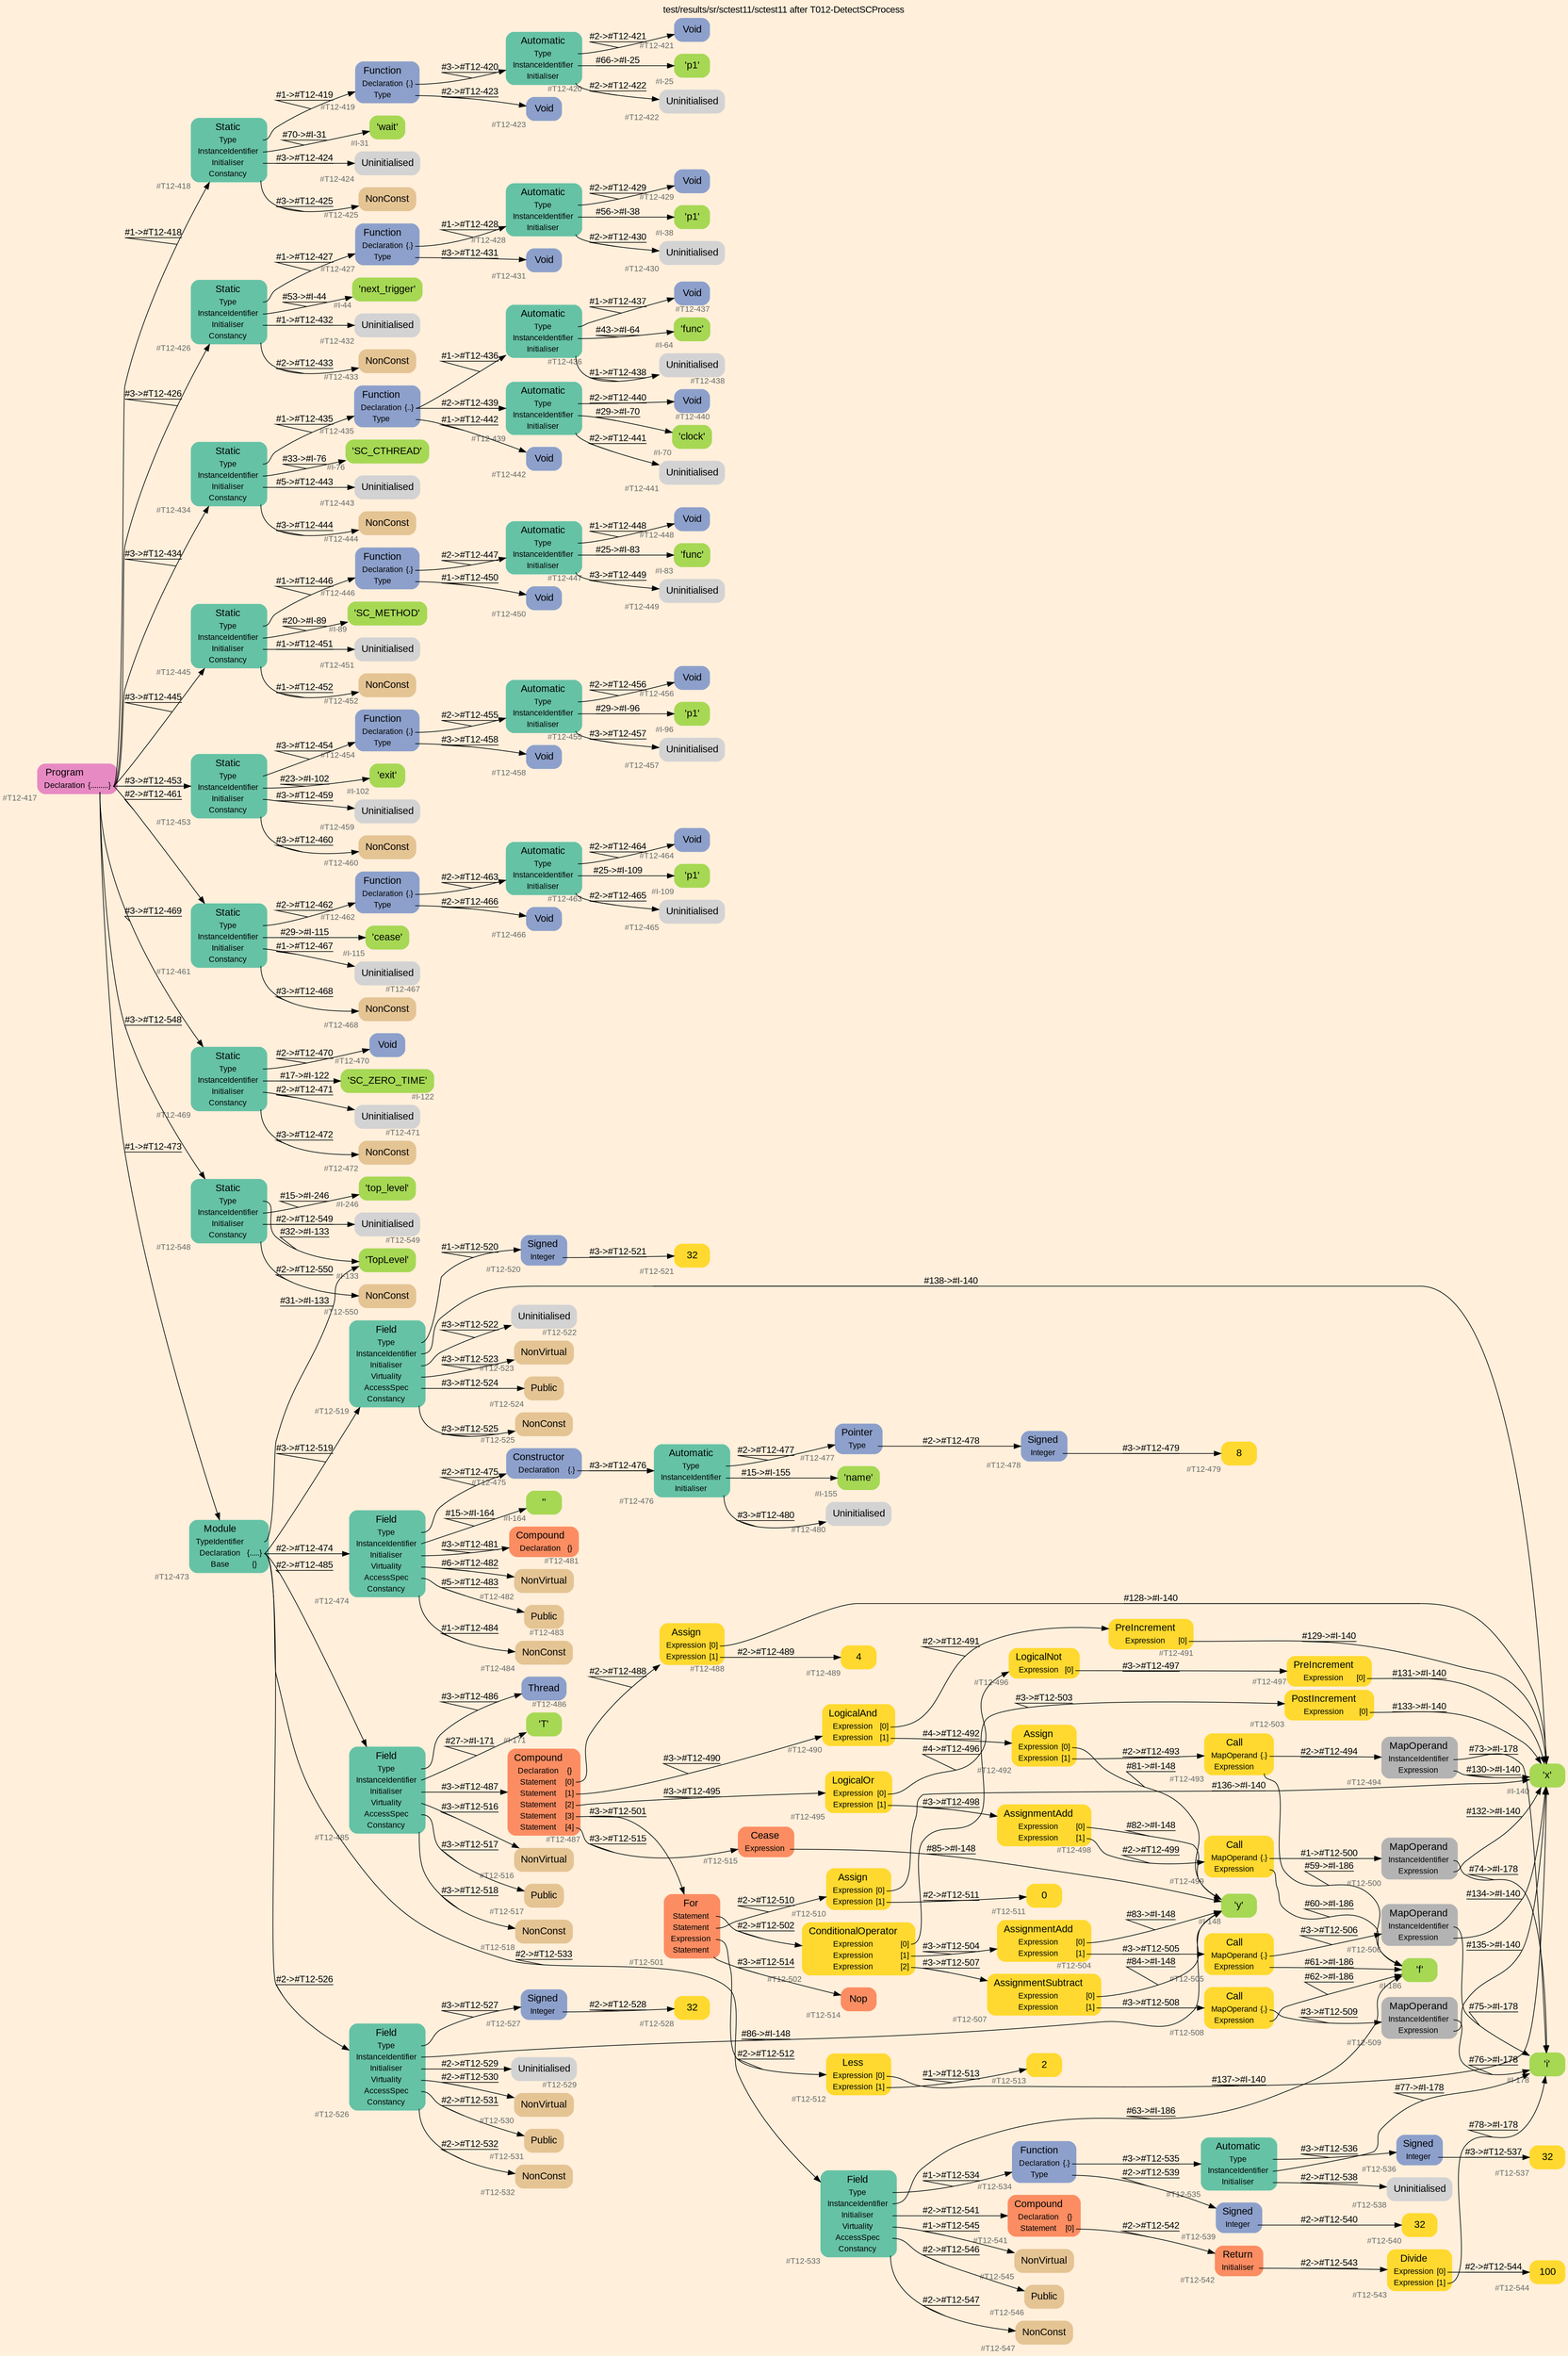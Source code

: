 digraph "test/results/sr/sctest11/sctest11 after T012-DetectSCProcess" {
label = "test/results/sr/sctest11/sctest11 after T012-DetectSCProcess"
labelloc = t
graph [
    rankdir = "LR"
    ranksep = 0.3
    bgcolor = antiquewhite1
    color = black
    fontcolor = black
    fontname = "Arial"
];
node [
    fontname = "Arial"
];
edge [
    fontname = "Arial"
];

// -------------------- node figure --------------------
// -------- block #T12-417 ----------
"#T12-417" [
    fillcolor = "/set28/4"
    xlabel = "#T12-417"
    fontsize = "12"
    fontcolor = grey40
    shape = "plaintext"
    label = <<TABLE BORDER="0" CELLBORDER="0" CELLSPACING="0">
     <TR><TD><FONT COLOR="black" POINT-SIZE="15">Program</FONT></TD></TR>
     <TR><TD><FONT COLOR="black" POINT-SIZE="12">Declaration</FONT></TD><TD PORT="port0"><FONT COLOR="black" POINT-SIZE="12">{.........}</FONT></TD></TR>
    </TABLE>>
    style = "rounded,filled"
];

// -------- block #T12-418 ----------
"#T12-418" [
    fillcolor = "/set28/1"
    xlabel = "#T12-418"
    fontsize = "12"
    fontcolor = grey40
    shape = "plaintext"
    label = <<TABLE BORDER="0" CELLBORDER="0" CELLSPACING="0">
     <TR><TD><FONT COLOR="black" POINT-SIZE="15">Static</FONT></TD></TR>
     <TR><TD><FONT COLOR="black" POINT-SIZE="12">Type</FONT></TD><TD PORT="port0"></TD></TR>
     <TR><TD><FONT COLOR="black" POINT-SIZE="12">InstanceIdentifier</FONT></TD><TD PORT="port1"></TD></TR>
     <TR><TD><FONT COLOR="black" POINT-SIZE="12">Initialiser</FONT></TD><TD PORT="port2"></TD></TR>
     <TR><TD><FONT COLOR="black" POINT-SIZE="12">Constancy</FONT></TD><TD PORT="port3"></TD></TR>
    </TABLE>>
    style = "rounded,filled"
];

// -------- block #T12-419 ----------
"#T12-419" [
    fillcolor = "/set28/3"
    xlabel = "#T12-419"
    fontsize = "12"
    fontcolor = grey40
    shape = "plaintext"
    label = <<TABLE BORDER="0" CELLBORDER="0" CELLSPACING="0">
     <TR><TD><FONT COLOR="black" POINT-SIZE="15">Function</FONT></TD></TR>
     <TR><TD><FONT COLOR="black" POINT-SIZE="12">Declaration</FONT></TD><TD PORT="port0"><FONT COLOR="black" POINT-SIZE="12">{.}</FONT></TD></TR>
     <TR><TD><FONT COLOR="black" POINT-SIZE="12">Type</FONT></TD><TD PORT="port1"></TD></TR>
    </TABLE>>
    style = "rounded,filled"
];

// -------- block #T12-420 ----------
"#T12-420" [
    fillcolor = "/set28/1"
    xlabel = "#T12-420"
    fontsize = "12"
    fontcolor = grey40
    shape = "plaintext"
    label = <<TABLE BORDER="0" CELLBORDER="0" CELLSPACING="0">
     <TR><TD><FONT COLOR="black" POINT-SIZE="15">Automatic</FONT></TD></TR>
     <TR><TD><FONT COLOR="black" POINT-SIZE="12">Type</FONT></TD><TD PORT="port0"></TD></TR>
     <TR><TD><FONT COLOR="black" POINT-SIZE="12">InstanceIdentifier</FONT></TD><TD PORT="port1"></TD></TR>
     <TR><TD><FONT COLOR="black" POINT-SIZE="12">Initialiser</FONT></TD><TD PORT="port2"></TD></TR>
    </TABLE>>
    style = "rounded,filled"
];

// -------- block #T12-421 ----------
"#T12-421" [
    fillcolor = "/set28/3"
    xlabel = "#T12-421"
    fontsize = "12"
    fontcolor = grey40
    shape = "plaintext"
    label = <<TABLE BORDER="0" CELLBORDER="0" CELLSPACING="0">
     <TR><TD><FONT COLOR="black" POINT-SIZE="15">Void</FONT></TD></TR>
    </TABLE>>
    style = "rounded,filled"
];

// -------- block #I-25 ----------
"#I-25" [
    fillcolor = "/set28/5"
    xlabel = "#I-25"
    fontsize = "12"
    fontcolor = grey40
    shape = "plaintext"
    label = <<TABLE BORDER="0" CELLBORDER="0" CELLSPACING="0">
     <TR><TD><FONT COLOR="black" POINT-SIZE="15">'p1'</FONT></TD></TR>
    </TABLE>>
    style = "rounded,filled"
];

// -------- block #T12-422 ----------
"#T12-422" [
    xlabel = "#T12-422"
    fontsize = "12"
    fontcolor = grey40
    shape = "plaintext"
    label = <<TABLE BORDER="0" CELLBORDER="0" CELLSPACING="0">
     <TR><TD><FONT COLOR="black" POINT-SIZE="15">Uninitialised</FONT></TD></TR>
    </TABLE>>
    style = "rounded,filled"
];

// -------- block #T12-423 ----------
"#T12-423" [
    fillcolor = "/set28/3"
    xlabel = "#T12-423"
    fontsize = "12"
    fontcolor = grey40
    shape = "plaintext"
    label = <<TABLE BORDER="0" CELLBORDER="0" CELLSPACING="0">
     <TR><TD><FONT COLOR="black" POINT-SIZE="15">Void</FONT></TD></TR>
    </TABLE>>
    style = "rounded,filled"
];

// -------- block #I-31 ----------
"#I-31" [
    fillcolor = "/set28/5"
    xlabel = "#I-31"
    fontsize = "12"
    fontcolor = grey40
    shape = "plaintext"
    label = <<TABLE BORDER="0" CELLBORDER="0" CELLSPACING="0">
     <TR><TD><FONT COLOR="black" POINT-SIZE="15">'wait'</FONT></TD></TR>
    </TABLE>>
    style = "rounded,filled"
];

// -------- block #T12-424 ----------
"#T12-424" [
    xlabel = "#T12-424"
    fontsize = "12"
    fontcolor = grey40
    shape = "plaintext"
    label = <<TABLE BORDER="0" CELLBORDER="0" CELLSPACING="0">
     <TR><TD><FONT COLOR="black" POINT-SIZE="15">Uninitialised</FONT></TD></TR>
    </TABLE>>
    style = "rounded,filled"
];

// -------- block #T12-425 ----------
"#T12-425" [
    fillcolor = "/set28/7"
    xlabel = "#T12-425"
    fontsize = "12"
    fontcolor = grey40
    shape = "plaintext"
    label = <<TABLE BORDER="0" CELLBORDER="0" CELLSPACING="0">
     <TR><TD><FONT COLOR="black" POINT-SIZE="15">NonConst</FONT></TD></TR>
    </TABLE>>
    style = "rounded,filled"
];

// -------- block #T12-426 ----------
"#T12-426" [
    fillcolor = "/set28/1"
    xlabel = "#T12-426"
    fontsize = "12"
    fontcolor = grey40
    shape = "plaintext"
    label = <<TABLE BORDER="0" CELLBORDER="0" CELLSPACING="0">
     <TR><TD><FONT COLOR="black" POINT-SIZE="15">Static</FONT></TD></TR>
     <TR><TD><FONT COLOR="black" POINT-SIZE="12">Type</FONT></TD><TD PORT="port0"></TD></TR>
     <TR><TD><FONT COLOR="black" POINT-SIZE="12">InstanceIdentifier</FONT></TD><TD PORT="port1"></TD></TR>
     <TR><TD><FONT COLOR="black" POINT-SIZE="12">Initialiser</FONT></TD><TD PORT="port2"></TD></TR>
     <TR><TD><FONT COLOR="black" POINT-SIZE="12">Constancy</FONT></TD><TD PORT="port3"></TD></TR>
    </TABLE>>
    style = "rounded,filled"
];

// -------- block #T12-427 ----------
"#T12-427" [
    fillcolor = "/set28/3"
    xlabel = "#T12-427"
    fontsize = "12"
    fontcolor = grey40
    shape = "plaintext"
    label = <<TABLE BORDER="0" CELLBORDER="0" CELLSPACING="0">
     <TR><TD><FONT COLOR="black" POINT-SIZE="15">Function</FONT></TD></TR>
     <TR><TD><FONT COLOR="black" POINT-SIZE="12">Declaration</FONT></TD><TD PORT="port0"><FONT COLOR="black" POINT-SIZE="12">{.}</FONT></TD></TR>
     <TR><TD><FONT COLOR="black" POINT-SIZE="12">Type</FONT></TD><TD PORT="port1"></TD></TR>
    </TABLE>>
    style = "rounded,filled"
];

// -------- block #T12-428 ----------
"#T12-428" [
    fillcolor = "/set28/1"
    xlabel = "#T12-428"
    fontsize = "12"
    fontcolor = grey40
    shape = "plaintext"
    label = <<TABLE BORDER="0" CELLBORDER="0" CELLSPACING="0">
     <TR><TD><FONT COLOR="black" POINT-SIZE="15">Automatic</FONT></TD></TR>
     <TR><TD><FONT COLOR="black" POINT-SIZE="12">Type</FONT></TD><TD PORT="port0"></TD></TR>
     <TR><TD><FONT COLOR="black" POINT-SIZE="12">InstanceIdentifier</FONT></TD><TD PORT="port1"></TD></TR>
     <TR><TD><FONT COLOR="black" POINT-SIZE="12">Initialiser</FONT></TD><TD PORT="port2"></TD></TR>
    </TABLE>>
    style = "rounded,filled"
];

// -------- block #T12-429 ----------
"#T12-429" [
    fillcolor = "/set28/3"
    xlabel = "#T12-429"
    fontsize = "12"
    fontcolor = grey40
    shape = "plaintext"
    label = <<TABLE BORDER="0" CELLBORDER="0" CELLSPACING="0">
     <TR><TD><FONT COLOR="black" POINT-SIZE="15">Void</FONT></TD></TR>
    </TABLE>>
    style = "rounded,filled"
];

// -------- block #I-38 ----------
"#I-38" [
    fillcolor = "/set28/5"
    xlabel = "#I-38"
    fontsize = "12"
    fontcolor = grey40
    shape = "plaintext"
    label = <<TABLE BORDER="0" CELLBORDER="0" CELLSPACING="0">
     <TR><TD><FONT COLOR="black" POINT-SIZE="15">'p1'</FONT></TD></TR>
    </TABLE>>
    style = "rounded,filled"
];

// -------- block #T12-430 ----------
"#T12-430" [
    xlabel = "#T12-430"
    fontsize = "12"
    fontcolor = grey40
    shape = "plaintext"
    label = <<TABLE BORDER="0" CELLBORDER="0" CELLSPACING="0">
     <TR><TD><FONT COLOR="black" POINT-SIZE="15">Uninitialised</FONT></TD></TR>
    </TABLE>>
    style = "rounded,filled"
];

// -------- block #T12-431 ----------
"#T12-431" [
    fillcolor = "/set28/3"
    xlabel = "#T12-431"
    fontsize = "12"
    fontcolor = grey40
    shape = "plaintext"
    label = <<TABLE BORDER="0" CELLBORDER="0" CELLSPACING="0">
     <TR><TD><FONT COLOR="black" POINT-SIZE="15">Void</FONT></TD></TR>
    </TABLE>>
    style = "rounded,filled"
];

// -------- block #I-44 ----------
"#I-44" [
    fillcolor = "/set28/5"
    xlabel = "#I-44"
    fontsize = "12"
    fontcolor = grey40
    shape = "plaintext"
    label = <<TABLE BORDER="0" CELLBORDER="0" CELLSPACING="0">
     <TR><TD><FONT COLOR="black" POINT-SIZE="15">'next_trigger'</FONT></TD></TR>
    </TABLE>>
    style = "rounded,filled"
];

// -------- block #T12-432 ----------
"#T12-432" [
    xlabel = "#T12-432"
    fontsize = "12"
    fontcolor = grey40
    shape = "plaintext"
    label = <<TABLE BORDER="0" CELLBORDER="0" CELLSPACING="0">
     <TR><TD><FONT COLOR="black" POINT-SIZE="15">Uninitialised</FONT></TD></TR>
    </TABLE>>
    style = "rounded,filled"
];

// -------- block #T12-433 ----------
"#T12-433" [
    fillcolor = "/set28/7"
    xlabel = "#T12-433"
    fontsize = "12"
    fontcolor = grey40
    shape = "plaintext"
    label = <<TABLE BORDER="0" CELLBORDER="0" CELLSPACING="0">
     <TR><TD><FONT COLOR="black" POINT-SIZE="15">NonConst</FONT></TD></TR>
    </TABLE>>
    style = "rounded,filled"
];

// -------- block #T12-434 ----------
"#T12-434" [
    fillcolor = "/set28/1"
    xlabel = "#T12-434"
    fontsize = "12"
    fontcolor = grey40
    shape = "plaintext"
    label = <<TABLE BORDER="0" CELLBORDER="0" CELLSPACING="0">
     <TR><TD><FONT COLOR="black" POINT-SIZE="15">Static</FONT></TD></TR>
     <TR><TD><FONT COLOR="black" POINT-SIZE="12">Type</FONT></TD><TD PORT="port0"></TD></TR>
     <TR><TD><FONT COLOR="black" POINT-SIZE="12">InstanceIdentifier</FONT></TD><TD PORT="port1"></TD></TR>
     <TR><TD><FONT COLOR="black" POINT-SIZE="12">Initialiser</FONT></TD><TD PORT="port2"></TD></TR>
     <TR><TD><FONT COLOR="black" POINT-SIZE="12">Constancy</FONT></TD><TD PORT="port3"></TD></TR>
    </TABLE>>
    style = "rounded,filled"
];

// -------- block #T12-435 ----------
"#T12-435" [
    fillcolor = "/set28/3"
    xlabel = "#T12-435"
    fontsize = "12"
    fontcolor = grey40
    shape = "plaintext"
    label = <<TABLE BORDER="0" CELLBORDER="0" CELLSPACING="0">
     <TR><TD><FONT COLOR="black" POINT-SIZE="15">Function</FONT></TD></TR>
     <TR><TD><FONT COLOR="black" POINT-SIZE="12">Declaration</FONT></TD><TD PORT="port0"><FONT COLOR="black" POINT-SIZE="12">{..}</FONT></TD></TR>
     <TR><TD><FONT COLOR="black" POINT-SIZE="12">Type</FONT></TD><TD PORT="port1"></TD></TR>
    </TABLE>>
    style = "rounded,filled"
];

// -------- block #T12-436 ----------
"#T12-436" [
    fillcolor = "/set28/1"
    xlabel = "#T12-436"
    fontsize = "12"
    fontcolor = grey40
    shape = "plaintext"
    label = <<TABLE BORDER="0" CELLBORDER="0" CELLSPACING="0">
     <TR><TD><FONT COLOR="black" POINT-SIZE="15">Automatic</FONT></TD></TR>
     <TR><TD><FONT COLOR="black" POINT-SIZE="12">Type</FONT></TD><TD PORT="port0"></TD></TR>
     <TR><TD><FONT COLOR="black" POINT-SIZE="12">InstanceIdentifier</FONT></TD><TD PORT="port1"></TD></TR>
     <TR><TD><FONT COLOR="black" POINT-SIZE="12">Initialiser</FONT></TD><TD PORT="port2"></TD></TR>
    </TABLE>>
    style = "rounded,filled"
];

// -------- block #T12-437 ----------
"#T12-437" [
    fillcolor = "/set28/3"
    xlabel = "#T12-437"
    fontsize = "12"
    fontcolor = grey40
    shape = "plaintext"
    label = <<TABLE BORDER="0" CELLBORDER="0" CELLSPACING="0">
     <TR><TD><FONT COLOR="black" POINT-SIZE="15">Void</FONT></TD></TR>
    </TABLE>>
    style = "rounded,filled"
];

// -------- block #I-64 ----------
"#I-64" [
    fillcolor = "/set28/5"
    xlabel = "#I-64"
    fontsize = "12"
    fontcolor = grey40
    shape = "plaintext"
    label = <<TABLE BORDER="0" CELLBORDER="0" CELLSPACING="0">
     <TR><TD><FONT COLOR="black" POINT-SIZE="15">'func'</FONT></TD></TR>
    </TABLE>>
    style = "rounded,filled"
];

// -------- block #T12-438 ----------
"#T12-438" [
    xlabel = "#T12-438"
    fontsize = "12"
    fontcolor = grey40
    shape = "plaintext"
    label = <<TABLE BORDER="0" CELLBORDER="0" CELLSPACING="0">
     <TR><TD><FONT COLOR="black" POINT-SIZE="15">Uninitialised</FONT></TD></TR>
    </TABLE>>
    style = "rounded,filled"
];

// -------- block #T12-439 ----------
"#T12-439" [
    fillcolor = "/set28/1"
    xlabel = "#T12-439"
    fontsize = "12"
    fontcolor = grey40
    shape = "plaintext"
    label = <<TABLE BORDER="0" CELLBORDER="0" CELLSPACING="0">
     <TR><TD><FONT COLOR="black" POINT-SIZE="15">Automatic</FONT></TD></TR>
     <TR><TD><FONT COLOR="black" POINT-SIZE="12">Type</FONT></TD><TD PORT="port0"></TD></TR>
     <TR><TD><FONT COLOR="black" POINT-SIZE="12">InstanceIdentifier</FONT></TD><TD PORT="port1"></TD></TR>
     <TR><TD><FONT COLOR="black" POINT-SIZE="12">Initialiser</FONT></TD><TD PORT="port2"></TD></TR>
    </TABLE>>
    style = "rounded,filled"
];

// -------- block #T12-440 ----------
"#T12-440" [
    fillcolor = "/set28/3"
    xlabel = "#T12-440"
    fontsize = "12"
    fontcolor = grey40
    shape = "plaintext"
    label = <<TABLE BORDER="0" CELLBORDER="0" CELLSPACING="0">
     <TR><TD><FONT COLOR="black" POINT-SIZE="15">Void</FONT></TD></TR>
    </TABLE>>
    style = "rounded,filled"
];

// -------- block #I-70 ----------
"#I-70" [
    fillcolor = "/set28/5"
    xlabel = "#I-70"
    fontsize = "12"
    fontcolor = grey40
    shape = "plaintext"
    label = <<TABLE BORDER="0" CELLBORDER="0" CELLSPACING="0">
     <TR><TD><FONT COLOR="black" POINT-SIZE="15">'clock'</FONT></TD></TR>
    </TABLE>>
    style = "rounded,filled"
];

// -------- block #T12-441 ----------
"#T12-441" [
    xlabel = "#T12-441"
    fontsize = "12"
    fontcolor = grey40
    shape = "plaintext"
    label = <<TABLE BORDER="0" CELLBORDER="0" CELLSPACING="0">
     <TR><TD><FONT COLOR="black" POINT-SIZE="15">Uninitialised</FONT></TD></TR>
    </TABLE>>
    style = "rounded,filled"
];

// -------- block #T12-442 ----------
"#T12-442" [
    fillcolor = "/set28/3"
    xlabel = "#T12-442"
    fontsize = "12"
    fontcolor = grey40
    shape = "plaintext"
    label = <<TABLE BORDER="0" CELLBORDER="0" CELLSPACING="0">
     <TR><TD><FONT COLOR="black" POINT-SIZE="15">Void</FONT></TD></TR>
    </TABLE>>
    style = "rounded,filled"
];

// -------- block #I-76 ----------
"#I-76" [
    fillcolor = "/set28/5"
    xlabel = "#I-76"
    fontsize = "12"
    fontcolor = grey40
    shape = "plaintext"
    label = <<TABLE BORDER="0" CELLBORDER="0" CELLSPACING="0">
     <TR><TD><FONT COLOR="black" POINT-SIZE="15">'SC_CTHREAD'</FONT></TD></TR>
    </TABLE>>
    style = "rounded,filled"
];

// -------- block #T12-443 ----------
"#T12-443" [
    xlabel = "#T12-443"
    fontsize = "12"
    fontcolor = grey40
    shape = "plaintext"
    label = <<TABLE BORDER="0" CELLBORDER="0" CELLSPACING="0">
     <TR><TD><FONT COLOR="black" POINT-SIZE="15">Uninitialised</FONT></TD></TR>
    </TABLE>>
    style = "rounded,filled"
];

// -------- block #T12-444 ----------
"#T12-444" [
    fillcolor = "/set28/7"
    xlabel = "#T12-444"
    fontsize = "12"
    fontcolor = grey40
    shape = "plaintext"
    label = <<TABLE BORDER="0" CELLBORDER="0" CELLSPACING="0">
     <TR><TD><FONT COLOR="black" POINT-SIZE="15">NonConst</FONT></TD></TR>
    </TABLE>>
    style = "rounded,filled"
];

// -------- block #T12-445 ----------
"#T12-445" [
    fillcolor = "/set28/1"
    xlabel = "#T12-445"
    fontsize = "12"
    fontcolor = grey40
    shape = "plaintext"
    label = <<TABLE BORDER="0" CELLBORDER="0" CELLSPACING="0">
     <TR><TD><FONT COLOR="black" POINT-SIZE="15">Static</FONT></TD></TR>
     <TR><TD><FONT COLOR="black" POINT-SIZE="12">Type</FONT></TD><TD PORT="port0"></TD></TR>
     <TR><TD><FONT COLOR="black" POINT-SIZE="12">InstanceIdentifier</FONT></TD><TD PORT="port1"></TD></TR>
     <TR><TD><FONT COLOR="black" POINT-SIZE="12">Initialiser</FONT></TD><TD PORT="port2"></TD></TR>
     <TR><TD><FONT COLOR="black" POINT-SIZE="12">Constancy</FONT></TD><TD PORT="port3"></TD></TR>
    </TABLE>>
    style = "rounded,filled"
];

// -------- block #T12-446 ----------
"#T12-446" [
    fillcolor = "/set28/3"
    xlabel = "#T12-446"
    fontsize = "12"
    fontcolor = grey40
    shape = "plaintext"
    label = <<TABLE BORDER="0" CELLBORDER="0" CELLSPACING="0">
     <TR><TD><FONT COLOR="black" POINT-SIZE="15">Function</FONT></TD></TR>
     <TR><TD><FONT COLOR="black" POINT-SIZE="12">Declaration</FONT></TD><TD PORT="port0"><FONT COLOR="black" POINT-SIZE="12">{.}</FONT></TD></TR>
     <TR><TD><FONT COLOR="black" POINT-SIZE="12">Type</FONT></TD><TD PORT="port1"></TD></TR>
    </TABLE>>
    style = "rounded,filled"
];

// -------- block #T12-447 ----------
"#T12-447" [
    fillcolor = "/set28/1"
    xlabel = "#T12-447"
    fontsize = "12"
    fontcolor = grey40
    shape = "plaintext"
    label = <<TABLE BORDER="0" CELLBORDER="0" CELLSPACING="0">
     <TR><TD><FONT COLOR="black" POINT-SIZE="15">Automatic</FONT></TD></TR>
     <TR><TD><FONT COLOR="black" POINT-SIZE="12">Type</FONT></TD><TD PORT="port0"></TD></TR>
     <TR><TD><FONT COLOR="black" POINT-SIZE="12">InstanceIdentifier</FONT></TD><TD PORT="port1"></TD></TR>
     <TR><TD><FONT COLOR="black" POINT-SIZE="12">Initialiser</FONT></TD><TD PORT="port2"></TD></TR>
    </TABLE>>
    style = "rounded,filled"
];

// -------- block #T12-448 ----------
"#T12-448" [
    fillcolor = "/set28/3"
    xlabel = "#T12-448"
    fontsize = "12"
    fontcolor = grey40
    shape = "plaintext"
    label = <<TABLE BORDER="0" CELLBORDER="0" CELLSPACING="0">
     <TR><TD><FONT COLOR="black" POINT-SIZE="15">Void</FONT></TD></TR>
    </TABLE>>
    style = "rounded,filled"
];

// -------- block #I-83 ----------
"#I-83" [
    fillcolor = "/set28/5"
    xlabel = "#I-83"
    fontsize = "12"
    fontcolor = grey40
    shape = "plaintext"
    label = <<TABLE BORDER="0" CELLBORDER="0" CELLSPACING="0">
     <TR><TD><FONT COLOR="black" POINT-SIZE="15">'func'</FONT></TD></TR>
    </TABLE>>
    style = "rounded,filled"
];

// -------- block #T12-449 ----------
"#T12-449" [
    xlabel = "#T12-449"
    fontsize = "12"
    fontcolor = grey40
    shape = "plaintext"
    label = <<TABLE BORDER="0" CELLBORDER="0" CELLSPACING="0">
     <TR><TD><FONT COLOR="black" POINT-SIZE="15">Uninitialised</FONT></TD></TR>
    </TABLE>>
    style = "rounded,filled"
];

// -------- block #T12-450 ----------
"#T12-450" [
    fillcolor = "/set28/3"
    xlabel = "#T12-450"
    fontsize = "12"
    fontcolor = grey40
    shape = "plaintext"
    label = <<TABLE BORDER="0" CELLBORDER="0" CELLSPACING="0">
     <TR><TD><FONT COLOR="black" POINT-SIZE="15">Void</FONT></TD></TR>
    </TABLE>>
    style = "rounded,filled"
];

// -------- block #I-89 ----------
"#I-89" [
    fillcolor = "/set28/5"
    xlabel = "#I-89"
    fontsize = "12"
    fontcolor = grey40
    shape = "plaintext"
    label = <<TABLE BORDER="0" CELLBORDER="0" CELLSPACING="0">
     <TR><TD><FONT COLOR="black" POINT-SIZE="15">'SC_METHOD'</FONT></TD></TR>
    </TABLE>>
    style = "rounded,filled"
];

// -------- block #T12-451 ----------
"#T12-451" [
    xlabel = "#T12-451"
    fontsize = "12"
    fontcolor = grey40
    shape = "plaintext"
    label = <<TABLE BORDER="0" CELLBORDER="0" CELLSPACING="0">
     <TR><TD><FONT COLOR="black" POINT-SIZE="15">Uninitialised</FONT></TD></TR>
    </TABLE>>
    style = "rounded,filled"
];

// -------- block #T12-452 ----------
"#T12-452" [
    fillcolor = "/set28/7"
    xlabel = "#T12-452"
    fontsize = "12"
    fontcolor = grey40
    shape = "plaintext"
    label = <<TABLE BORDER="0" CELLBORDER="0" CELLSPACING="0">
     <TR><TD><FONT COLOR="black" POINT-SIZE="15">NonConst</FONT></TD></TR>
    </TABLE>>
    style = "rounded,filled"
];

// -------- block #T12-453 ----------
"#T12-453" [
    fillcolor = "/set28/1"
    xlabel = "#T12-453"
    fontsize = "12"
    fontcolor = grey40
    shape = "plaintext"
    label = <<TABLE BORDER="0" CELLBORDER="0" CELLSPACING="0">
     <TR><TD><FONT COLOR="black" POINT-SIZE="15">Static</FONT></TD></TR>
     <TR><TD><FONT COLOR="black" POINT-SIZE="12">Type</FONT></TD><TD PORT="port0"></TD></TR>
     <TR><TD><FONT COLOR="black" POINT-SIZE="12">InstanceIdentifier</FONT></TD><TD PORT="port1"></TD></TR>
     <TR><TD><FONT COLOR="black" POINT-SIZE="12">Initialiser</FONT></TD><TD PORT="port2"></TD></TR>
     <TR><TD><FONT COLOR="black" POINT-SIZE="12">Constancy</FONT></TD><TD PORT="port3"></TD></TR>
    </TABLE>>
    style = "rounded,filled"
];

// -------- block #T12-454 ----------
"#T12-454" [
    fillcolor = "/set28/3"
    xlabel = "#T12-454"
    fontsize = "12"
    fontcolor = grey40
    shape = "plaintext"
    label = <<TABLE BORDER="0" CELLBORDER="0" CELLSPACING="0">
     <TR><TD><FONT COLOR="black" POINT-SIZE="15">Function</FONT></TD></TR>
     <TR><TD><FONT COLOR="black" POINT-SIZE="12">Declaration</FONT></TD><TD PORT="port0"><FONT COLOR="black" POINT-SIZE="12">{.}</FONT></TD></TR>
     <TR><TD><FONT COLOR="black" POINT-SIZE="12">Type</FONT></TD><TD PORT="port1"></TD></TR>
    </TABLE>>
    style = "rounded,filled"
];

// -------- block #T12-455 ----------
"#T12-455" [
    fillcolor = "/set28/1"
    xlabel = "#T12-455"
    fontsize = "12"
    fontcolor = grey40
    shape = "plaintext"
    label = <<TABLE BORDER="0" CELLBORDER="0" CELLSPACING="0">
     <TR><TD><FONT COLOR="black" POINT-SIZE="15">Automatic</FONT></TD></TR>
     <TR><TD><FONT COLOR="black" POINT-SIZE="12">Type</FONT></TD><TD PORT="port0"></TD></TR>
     <TR><TD><FONT COLOR="black" POINT-SIZE="12">InstanceIdentifier</FONT></TD><TD PORT="port1"></TD></TR>
     <TR><TD><FONT COLOR="black" POINT-SIZE="12">Initialiser</FONT></TD><TD PORT="port2"></TD></TR>
    </TABLE>>
    style = "rounded,filled"
];

// -------- block #T12-456 ----------
"#T12-456" [
    fillcolor = "/set28/3"
    xlabel = "#T12-456"
    fontsize = "12"
    fontcolor = grey40
    shape = "plaintext"
    label = <<TABLE BORDER="0" CELLBORDER="0" CELLSPACING="0">
     <TR><TD><FONT COLOR="black" POINT-SIZE="15">Void</FONT></TD></TR>
    </TABLE>>
    style = "rounded,filled"
];

// -------- block #I-96 ----------
"#I-96" [
    fillcolor = "/set28/5"
    xlabel = "#I-96"
    fontsize = "12"
    fontcolor = grey40
    shape = "plaintext"
    label = <<TABLE BORDER="0" CELLBORDER="0" CELLSPACING="0">
     <TR><TD><FONT COLOR="black" POINT-SIZE="15">'p1'</FONT></TD></TR>
    </TABLE>>
    style = "rounded,filled"
];

// -------- block #T12-457 ----------
"#T12-457" [
    xlabel = "#T12-457"
    fontsize = "12"
    fontcolor = grey40
    shape = "plaintext"
    label = <<TABLE BORDER="0" CELLBORDER="0" CELLSPACING="0">
     <TR><TD><FONT COLOR="black" POINT-SIZE="15">Uninitialised</FONT></TD></TR>
    </TABLE>>
    style = "rounded,filled"
];

// -------- block #T12-458 ----------
"#T12-458" [
    fillcolor = "/set28/3"
    xlabel = "#T12-458"
    fontsize = "12"
    fontcolor = grey40
    shape = "plaintext"
    label = <<TABLE BORDER="0" CELLBORDER="0" CELLSPACING="0">
     <TR><TD><FONT COLOR="black" POINT-SIZE="15">Void</FONT></TD></TR>
    </TABLE>>
    style = "rounded,filled"
];

// -------- block #I-102 ----------
"#I-102" [
    fillcolor = "/set28/5"
    xlabel = "#I-102"
    fontsize = "12"
    fontcolor = grey40
    shape = "plaintext"
    label = <<TABLE BORDER="0" CELLBORDER="0" CELLSPACING="0">
     <TR><TD><FONT COLOR="black" POINT-SIZE="15">'exit'</FONT></TD></TR>
    </TABLE>>
    style = "rounded,filled"
];

// -------- block #T12-459 ----------
"#T12-459" [
    xlabel = "#T12-459"
    fontsize = "12"
    fontcolor = grey40
    shape = "plaintext"
    label = <<TABLE BORDER="0" CELLBORDER="0" CELLSPACING="0">
     <TR><TD><FONT COLOR="black" POINT-SIZE="15">Uninitialised</FONT></TD></TR>
    </TABLE>>
    style = "rounded,filled"
];

// -------- block #T12-460 ----------
"#T12-460" [
    fillcolor = "/set28/7"
    xlabel = "#T12-460"
    fontsize = "12"
    fontcolor = grey40
    shape = "plaintext"
    label = <<TABLE BORDER="0" CELLBORDER="0" CELLSPACING="0">
     <TR><TD><FONT COLOR="black" POINT-SIZE="15">NonConst</FONT></TD></TR>
    </TABLE>>
    style = "rounded,filled"
];

// -------- block #T12-461 ----------
"#T12-461" [
    fillcolor = "/set28/1"
    xlabel = "#T12-461"
    fontsize = "12"
    fontcolor = grey40
    shape = "plaintext"
    label = <<TABLE BORDER="0" CELLBORDER="0" CELLSPACING="0">
     <TR><TD><FONT COLOR="black" POINT-SIZE="15">Static</FONT></TD></TR>
     <TR><TD><FONT COLOR="black" POINT-SIZE="12">Type</FONT></TD><TD PORT="port0"></TD></TR>
     <TR><TD><FONT COLOR="black" POINT-SIZE="12">InstanceIdentifier</FONT></TD><TD PORT="port1"></TD></TR>
     <TR><TD><FONT COLOR="black" POINT-SIZE="12">Initialiser</FONT></TD><TD PORT="port2"></TD></TR>
     <TR><TD><FONT COLOR="black" POINT-SIZE="12">Constancy</FONT></TD><TD PORT="port3"></TD></TR>
    </TABLE>>
    style = "rounded,filled"
];

// -------- block #T12-462 ----------
"#T12-462" [
    fillcolor = "/set28/3"
    xlabel = "#T12-462"
    fontsize = "12"
    fontcolor = grey40
    shape = "plaintext"
    label = <<TABLE BORDER="0" CELLBORDER="0" CELLSPACING="0">
     <TR><TD><FONT COLOR="black" POINT-SIZE="15">Function</FONT></TD></TR>
     <TR><TD><FONT COLOR="black" POINT-SIZE="12">Declaration</FONT></TD><TD PORT="port0"><FONT COLOR="black" POINT-SIZE="12">{.}</FONT></TD></TR>
     <TR><TD><FONT COLOR="black" POINT-SIZE="12">Type</FONT></TD><TD PORT="port1"></TD></TR>
    </TABLE>>
    style = "rounded,filled"
];

// -------- block #T12-463 ----------
"#T12-463" [
    fillcolor = "/set28/1"
    xlabel = "#T12-463"
    fontsize = "12"
    fontcolor = grey40
    shape = "plaintext"
    label = <<TABLE BORDER="0" CELLBORDER="0" CELLSPACING="0">
     <TR><TD><FONT COLOR="black" POINT-SIZE="15">Automatic</FONT></TD></TR>
     <TR><TD><FONT COLOR="black" POINT-SIZE="12">Type</FONT></TD><TD PORT="port0"></TD></TR>
     <TR><TD><FONT COLOR="black" POINT-SIZE="12">InstanceIdentifier</FONT></TD><TD PORT="port1"></TD></TR>
     <TR><TD><FONT COLOR="black" POINT-SIZE="12">Initialiser</FONT></TD><TD PORT="port2"></TD></TR>
    </TABLE>>
    style = "rounded,filled"
];

// -------- block #T12-464 ----------
"#T12-464" [
    fillcolor = "/set28/3"
    xlabel = "#T12-464"
    fontsize = "12"
    fontcolor = grey40
    shape = "plaintext"
    label = <<TABLE BORDER="0" CELLBORDER="0" CELLSPACING="0">
     <TR><TD><FONT COLOR="black" POINT-SIZE="15">Void</FONT></TD></TR>
    </TABLE>>
    style = "rounded,filled"
];

// -------- block #I-109 ----------
"#I-109" [
    fillcolor = "/set28/5"
    xlabel = "#I-109"
    fontsize = "12"
    fontcolor = grey40
    shape = "plaintext"
    label = <<TABLE BORDER="0" CELLBORDER="0" CELLSPACING="0">
     <TR><TD><FONT COLOR="black" POINT-SIZE="15">'p1'</FONT></TD></TR>
    </TABLE>>
    style = "rounded,filled"
];

// -------- block #T12-465 ----------
"#T12-465" [
    xlabel = "#T12-465"
    fontsize = "12"
    fontcolor = grey40
    shape = "plaintext"
    label = <<TABLE BORDER="0" CELLBORDER="0" CELLSPACING="0">
     <TR><TD><FONT COLOR="black" POINT-SIZE="15">Uninitialised</FONT></TD></TR>
    </TABLE>>
    style = "rounded,filled"
];

// -------- block #T12-466 ----------
"#T12-466" [
    fillcolor = "/set28/3"
    xlabel = "#T12-466"
    fontsize = "12"
    fontcolor = grey40
    shape = "plaintext"
    label = <<TABLE BORDER="0" CELLBORDER="0" CELLSPACING="0">
     <TR><TD><FONT COLOR="black" POINT-SIZE="15">Void</FONT></TD></TR>
    </TABLE>>
    style = "rounded,filled"
];

// -------- block #I-115 ----------
"#I-115" [
    fillcolor = "/set28/5"
    xlabel = "#I-115"
    fontsize = "12"
    fontcolor = grey40
    shape = "plaintext"
    label = <<TABLE BORDER="0" CELLBORDER="0" CELLSPACING="0">
     <TR><TD><FONT COLOR="black" POINT-SIZE="15">'cease'</FONT></TD></TR>
    </TABLE>>
    style = "rounded,filled"
];

// -------- block #T12-467 ----------
"#T12-467" [
    xlabel = "#T12-467"
    fontsize = "12"
    fontcolor = grey40
    shape = "plaintext"
    label = <<TABLE BORDER="0" CELLBORDER="0" CELLSPACING="0">
     <TR><TD><FONT COLOR="black" POINT-SIZE="15">Uninitialised</FONT></TD></TR>
    </TABLE>>
    style = "rounded,filled"
];

// -------- block #T12-468 ----------
"#T12-468" [
    fillcolor = "/set28/7"
    xlabel = "#T12-468"
    fontsize = "12"
    fontcolor = grey40
    shape = "plaintext"
    label = <<TABLE BORDER="0" CELLBORDER="0" CELLSPACING="0">
     <TR><TD><FONT COLOR="black" POINT-SIZE="15">NonConst</FONT></TD></TR>
    </TABLE>>
    style = "rounded,filled"
];

// -------- block #T12-469 ----------
"#T12-469" [
    fillcolor = "/set28/1"
    xlabel = "#T12-469"
    fontsize = "12"
    fontcolor = grey40
    shape = "plaintext"
    label = <<TABLE BORDER="0" CELLBORDER="0" CELLSPACING="0">
     <TR><TD><FONT COLOR="black" POINT-SIZE="15">Static</FONT></TD></TR>
     <TR><TD><FONT COLOR="black" POINT-SIZE="12">Type</FONT></TD><TD PORT="port0"></TD></TR>
     <TR><TD><FONT COLOR="black" POINT-SIZE="12">InstanceIdentifier</FONT></TD><TD PORT="port1"></TD></TR>
     <TR><TD><FONT COLOR="black" POINT-SIZE="12">Initialiser</FONT></TD><TD PORT="port2"></TD></TR>
     <TR><TD><FONT COLOR="black" POINT-SIZE="12">Constancy</FONT></TD><TD PORT="port3"></TD></TR>
    </TABLE>>
    style = "rounded,filled"
];

// -------- block #T12-470 ----------
"#T12-470" [
    fillcolor = "/set28/3"
    xlabel = "#T12-470"
    fontsize = "12"
    fontcolor = grey40
    shape = "plaintext"
    label = <<TABLE BORDER="0" CELLBORDER="0" CELLSPACING="0">
     <TR><TD><FONT COLOR="black" POINT-SIZE="15">Void</FONT></TD></TR>
    </TABLE>>
    style = "rounded,filled"
];

// -------- block #I-122 ----------
"#I-122" [
    fillcolor = "/set28/5"
    xlabel = "#I-122"
    fontsize = "12"
    fontcolor = grey40
    shape = "plaintext"
    label = <<TABLE BORDER="0" CELLBORDER="0" CELLSPACING="0">
     <TR><TD><FONT COLOR="black" POINT-SIZE="15">'SC_ZERO_TIME'</FONT></TD></TR>
    </TABLE>>
    style = "rounded,filled"
];

// -------- block #T12-471 ----------
"#T12-471" [
    xlabel = "#T12-471"
    fontsize = "12"
    fontcolor = grey40
    shape = "plaintext"
    label = <<TABLE BORDER="0" CELLBORDER="0" CELLSPACING="0">
     <TR><TD><FONT COLOR="black" POINT-SIZE="15">Uninitialised</FONT></TD></TR>
    </TABLE>>
    style = "rounded,filled"
];

// -------- block #T12-472 ----------
"#T12-472" [
    fillcolor = "/set28/7"
    xlabel = "#T12-472"
    fontsize = "12"
    fontcolor = grey40
    shape = "plaintext"
    label = <<TABLE BORDER="0" CELLBORDER="0" CELLSPACING="0">
     <TR><TD><FONT COLOR="black" POINT-SIZE="15">NonConst</FONT></TD></TR>
    </TABLE>>
    style = "rounded,filled"
];

// -------- block #T12-473 ----------
"#T12-473" [
    fillcolor = "/set28/1"
    xlabel = "#T12-473"
    fontsize = "12"
    fontcolor = grey40
    shape = "plaintext"
    label = <<TABLE BORDER="0" CELLBORDER="0" CELLSPACING="0">
     <TR><TD><FONT COLOR="black" POINT-SIZE="15">Module</FONT></TD></TR>
     <TR><TD><FONT COLOR="black" POINT-SIZE="12">TypeIdentifier</FONT></TD><TD PORT="port0"></TD></TR>
     <TR><TD><FONT COLOR="black" POINT-SIZE="12">Declaration</FONT></TD><TD PORT="port1"><FONT COLOR="black" POINT-SIZE="12">{.....}</FONT></TD></TR>
     <TR><TD><FONT COLOR="black" POINT-SIZE="12">Base</FONT></TD><TD PORT="port2"><FONT COLOR="black" POINT-SIZE="12">{}</FONT></TD></TR>
    </TABLE>>
    style = "rounded,filled"
];

// -------- block #I-133 ----------
"#I-133" [
    fillcolor = "/set28/5"
    xlabel = "#I-133"
    fontsize = "12"
    fontcolor = grey40
    shape = "plaintext"
    label = <<TABLE BORDER="0" CELLBORDER="0" CELLSPACING="0">
     <TR><TD><FONT COLOR="black" POINT-SIZE="15">'TopLevel'</FONT></TD></TR>
    </TABLE>>
    style = "rounded,filled"
];

// -------- block #T12-474 ----------
"#T12-474" [
    fillcolor = "/set28/1"
    xlabel = "#T12-474"
    fontsize = "12"
    fontcolor = grey40
    shape = "plaintext"
    label = <<TABLE BORDER="0" CELLBORDER="0" CELLSPACING="0">
     <TR><TD><FONT COLOR="black" POINT-SIZE="15">Field</FONT></TD></TR>
     <TR><TD><FONT COLOR="black" POINT-SIZE="12">Type</FONT></TD><TD PORT="port0"></TD></TR>
     <TR><TD><FONT COLOR="black" POINT-SIZE="12">InstanceIdentifier</FONT></TD><TD PORT="port1"></TD></TR>
     <TR><TD><FONT COLOR="black" POINT-SIZE="12">Initialiser</FONT></TD><TD PORT="port2"></TD></TR>
     <TR><TD><FONT COLOR="black" POINT-SIZE="12">Virtuality</FONT></TD><TD PORT="port3"></TD></TR>
     <TR><TD><FONT COLOR="black" POINT-SIZE="12">AccessSpec</FONT></TD><TD PORT="port4"></TD></TR>
     <TR><TD><FONT COLOR="black" POINT-SIZE="12">Constancy</FONT></TD><TD PORT="port5"></TD></TR>
    </TABLE>>
    style = "rounded,filled"
];

// -------- block #T12-475 ----------
"#T12-475" [
    fillcolor = "/set28/3"
    xlabel = "#T12-475"
    fontsize = "12"
    fontcolor = grey40
    shape = "plaintext"
    label = <<TABLE BORDER="0" CELLBORDER="0" CELLSPACING="0">
     <TR><TD><FONT COLOR="black" POINT-SIZE="15">Constructor</FONT></TD></TR>
     <TR><TD><FONT COLOR="black" POINT-SIZE="12">Declaration</FONT></TD><TD PORT="port0"><FONT COLOR="black" POINT-SIZE="12">{.}</FONT></TD></TR>
    </TABLE>>
    style = "rounded,filled"
];

// -------- block #T12-476 ----------
"#T12-476" [
    fillcolor = "/set28/1"
    xlabel = "#T12-476"
    fontsize = "12"
    fontcolor = grey40
    shape = "plaintext"
    label = <<TABLE BORDER="0" CELLBORDER="0" CELLSPACING="0">
     <TR><TD><FONT COLOR="black" POINT-SIZE="15">Automatic</FONT></TD></TR>
     <TR><TD><FONT COLOR="black" POINT-SIZE="12">Type</FONT></TD><TD PORT="port0"></TD></TR>
     <TR><TD><FONT COLOR="black" POINT-SIZE="12">InstanceIdentifier</FONT></TD><TD PORT="port1"></TD></TR>
     <TR><TD><FONT COLOR="black" POINT-SIZE="12">Initialiser</FONT></TD><TD PORT="port2"></TD></TR>
    </TABLE>>
    style = "rounded,filled"
];

// -------- block #T12-477 ----------
"#T12-477" [
    fillcolor = "/set28/3"
    xlabel = "#T12-477"
    fontsize = "12"
    fontcolor = grey40
    shape = "plaintext"
    label = <<TABLE BORDER="0" CELLBORDER="0" CELLSPACING="0">
     <TR><TD><FONT COLOR="black" POINT-SIZE="15">Pointer</FONT></TD></TR>
     <TR><TD><FONT COLOR="black" POINT-SIZE="12">Type</FONT></TD><TD PORT="port0"></TD></TR>
    </TABLE>>
    style = "rounded,filled"
];

// -------- block #T12-478 ----------
"#T12-478" [
    fillcolor = "/set28/3"
    xlabel = "#T12-478"
    fontsize = "12"
    fontcolor = grey40
    shape = "plaintext"
    label = <<TABLE BORDER="0" CELLBORDER="0" CELLSPACING="0">
     <TR><TD><FONT COLOR="black" POINT-SIZE="15">Signed</FONT></TD></TR>
     <TR><TD><FONT COLOR="black" POINT-SIZE="12">Integer</FONT></TD><TD PORT="port0"></TD></TR>
    </TABLE>>
    style = "rounded,filled"
];

// -------- block #T12-479 ----------
"#T12-479" [
    fillcolor = "/set28/6"
    xlabel = "#T12-479"
    fontsize = "12"
    fontcolor = grey40
    shape = "plaintext"
    label = <<TABLE BORDER="0" CELLBORDER="0" CELLSPACING="0">
     <TR><TD><FONT COLOR="black" POINT-SIZE="15">8</FONT></TD></TR>
    </TABLE>>
    style = "rounded,filled"
];

// -------- block #I-155 ----------
"#I-155" [
    fillcolor = "/set28/5"
    xlabel = "#I-155"
    fontsize = "12"
    fontcolor = grey40
    shape = "plaintext"
    label = <<TABLE BORDER="0" CELLBORDER="0" CELLSPACING="0">
     <TR><TD><FONT COLOR="black" POINT-SIZE="15">'name'</FONT></TD></TR>
    </TABLE>>
    style = "rounded,filled"
];

// -------- block #T12-480 ----------
"#T12-480" [
    xlabel = "#T12-480"
    fontsize = "12"
    fontcolor = grey40
    shape = "plaintext"
    label = <<TABLE BORDER="0" CELLBORDER="0" CELLSPACING="0">
     <TR><TD><FONT COLOR="black" POINT-SIZE="15">Uninitialised</FONT></TD></TR>
    </TABLE>>
    style = "rounded,filled"
];

// -------- block #I-164 ----------
"#I-164" [
    fillcolor = "/set28/5"
    xlabel = "#I-164"
    fontsize = "12"
    fontcolor = grey40
    shape = "plaintext"
    label = <<TABLE BORDER="0" CELLBORDER="0" CELLSPACING="0">
     <TR><TD><FONT COLOR="black" POINT-SIZE="15">''</FONT></TD></TR>
    </TABLE>>
    style = "rounded,filled"
];

// -------- block #T12-481 ----------
"#T12-481" [
    fillcolor = "/set28/2"
    xlabel = "#T12-481"
    fontsize = "12"
    fontcolor = grey40
    shape = "plaintext"
    label = <<TABLE BORDER="0" CELLBORDER="0" CELLSPACING="0">
     <TR><TD><FONT COLOR="black" POINT-SIZE="15">Compound</FONT></TD></TR>
     <TR><TD><FONT COLOR="black" POINT-SIZE="12">Declaration</FONT></TD><TD PORT="port0"><FONT COLOR="black" POINT-SIZE="12">{}</FONT></TD></TR>
    </TABLE>>
    style = "rounded,filled"
];

// -------- block #T12-482 ----------
"#T12-482" [
    fillcolor = "/set28/7"
    xlabel = "#T12-482"
    fontsize = "12"
    fontcolor = grey40
    shape = "plaintext"
    label = <<TABLE BORDER="0" CELLBORDER="0" CELLSPACING="0">
     <TR><TD><FONT COLOR="black" POINT-SIZE="15">NonVirtual</FONT></TD></TR>
    </TABLE>>
    style = "rounded,filled"
];

// -------- block #T12-483 ----------
"#T12-483" [
    fillcolor = "/set28/7"
    xlabel = "#T12-483"
    fontsize = "12"
    fontcolor = grey40
    shape = "plaintext"
    label = <<TABLE BORDER="0" CELLBORDER="0" CELLSPACING="0">
     <TR><TD><FONT COLOR="black" POINT-SIZE="15">Public</FONT></TD></TR>
    </TABLE>>
    style = "rounded,filled"
];

// -------- block #T12-484 ----------
"#T12-484" [
    fillcolor = "/set28/7"
    xlabel = "#T12-484"
    fontsize = "12"
    fontcolor = grey40
    shape = "plaintext"
    label = <<TABLE BORDER="0" CELLBORDER="0" CELLSPACING="0">
     <TR><TD><FONT COLOR="black" POINT-SIZE="15">NonConst</FONT></TD></TR>
    </TABLE>>
    style = "rounded,filled"
];

// -------- block #T12-485 ----------
"#T12-485" [
    fillcolor = "/set28/1"
    xlabel = "#T12-485"
    fontsize = "12"
    fontcolor = grey40
    shape = "plaintext"
    label = <<TABLE BORDER="0" CELLBORDER="0" CELLSPACING="0">
     <TR><TD><FONT COLOR="black" POINT-SIZE="15">Field</FONT></TD></TR>
     <TR><TD><FONT COLOR="black" POINT-SIZE="12">Type</FONT></TD><TD PORT="port0"></TD></TR>
     <TR><TD><FONT COLOR="black" POINT-SIZE="12">InstanceIdentifier</FONT></TD><TD PORT="port1"></TD></TR>
     <TR><TD><FONT COLOR="black" POINT-SIZE="12">Initialiser</FONT></TD><TD PORT="port2"></TD></TR>
     <TR><TD><FONT COLOR="black" POINT-SIZE="12">Virtuality</FONT></TD><TD PORT="port3"></TD></TR>
     <TR><TD><FONT COLOR="black" POINT-SIZE="12">AccessSpec</FONT></TD><TD PORT="port4"></TD></TR>
     <TR><TD><FONT COLOR="black" POINT-SIZE="12">Constancy</FONT></TD><TD PORT="port5"></TD></TR>
    </TABLE>>
    style = "rounded,filled"
];

// -------- block #T12-486 ----------
"#T12-486" [
    fillcolor = "/set28/3"
    xlabel = "#T12-486"
    fontsize = "12"
    fontcolor = grey40
    shape = "plaintext"
    label = <<TABLE BORDER="0" CELLBORDER="0" CELLSPACING="0">
     <TR><TD><FONT COLOR="black" POINT-SIZE="15">Thread</FONT></TD></TR>
    </TABLE>>
    style = "rounded,filled"
];

// -------- block #I-171 ----------
"#I-171" [
    fillcolor = "/set28/5"
    xlabel = "#I-171"
    fontsize = "12"
    fontcolor = grey40
    shape = "plaintext"
    label = <<TABLE BORDER="0" CELLBORDER="0" CELLSPACING="0">
     <TR><TD><FONT COLOR="black" POINT-SIZE="15">'T'</FONT></TD></TR>
    </TABLE>>
    style = "rounded,filled"
];

// -------- block #T12-487 ----------
"#T12-487" [
    fillcolor = "/set28/2"
    xlabel = "#T12-487"
    fontsize = "12"
    fontcolor = grey40
    shape = "plaintext"
    label = <<TABLE BORDER="0" CELLBORDER="0" CELLSPACING="0">
     <TR><TD><FONT COLOR="black" POINT-SIZE="15">Compound</FONT></TD></TR>
     <TR><TD><FONT COLOR="black" POINT-SIZE="12">Declaration</FONT></TD><TD PORT="port0"><FONT COLOR="black" POINT-SIZE="12">{}</FONT></TD></TR>
     <TR><TD><FONT COLOR="black" POINT-SIZE="12">Statement</FONT></TD><TD PORT="port1"><FONT COLOR="black" POINT-SIZE="12">[0]</FONT></TD></TR>
     <TR><TD><FONT COLOR="black" POINT-SIZE="12">Statement</FONT></TD><TD PORT="port2"><FONT COLOR="black" POINT-SIZE="12">[1]</FONT></TD></TR>
     <TR><TD><FONT COLOR="black" POINT-SIZE="12">Statement</FONT></TD><TD PORT="port3"><FONT COLOR="black" POINT-SIZE="12">[2]</FONT></TD></TR>
     <TR><TD><FONT COLOR="black" POINT-SIZE="12">Statement</FONT></TD><TD PORT="port4"><FONT COLOR="black" POINT-SIZE="12">[3]</FONT></TD></TR>
     <TR><TD><FONT COLOR="black" POINT-SIZE="12">Statement</FONT></TD><TD PORT="port5"><FONT COLOR="black" POINT-SIZE="12">[4]</FONT></TD></TR>
    </TABLE>>
    style = "rounded,filled"
];

// -------- block #T12-488 ----------
"#T12-488" [
    fillcolor = "/set28/6"
    xlabel = "#T12-488"
    fontsize = "12"
    fontcolor = grey40
    shape = "plaintext"
    label = <<TABLE BORDER="0" CELLBORDER="0" CELLSPACING="0">
     <TR><TD><FONT COLOR="black" POINT-SIZE="15">Assign</FONT></TD></TR>
     <TR><TD><FONT COLOR="black" POINT-SIZE="12">Expression</FONT></TD><TD PORT="port0"><FONT COLOR="black" POINT-SIZE="12">[0]</FONT></TD></TR>
     <TR><TD><FONT COLOR="black" POINT-SIZE="12">Expression</FONT></TD><TD PORT="port1"><FONT COLOR="black" POINT-SIZE="12">[1]</FONT></TD></TR>
    </TABLE>>
    style = "rounded,filled"
];

// -------- block #I-140 ----------
"#I-140" [
    fillcolor = "/set28/5"
    xlabel = "#I-140"
    fontsize = "12"
    fontcolor = grey40
    shape = "plaintext"
    label = <<TABLE BORDER="0" CELLBORDER="0" CELLSPACING="0">
     <TR><TD><FONT COLOR="black" POINT-SIZE="15">'x'</FONT></TD></TR>
    </TABLE>>
    style = "rounded,filled"
];

// -------- block #T12-489 ----------
"#T12-489" [
    fillcolor = "/set28/6"
    xlabel = "#T12-489"
    fontsize = "12"
    fontcolor = grey40
    shape = "plaintext"
    label = <<TABLE BORDER="0" CELLBORDER="0" CELLSPACING="0">
     <TR><TD><FONT COLOR="black" POINT-SIZE="15">4</FONT></TD></TR>
    </TABLE>>
    style = "rounded,filled"
];

// -------- block #T12-490 ----------
"#T12-490" [
    fillcolor = "/set28/6"
    xlabel = "#T12-490"
    fontsize = "12"
    fontcolor = grey40
    shape = "plaintext"
    label = <<TABLE BORDER="0" CELLBORDER="0" CELLSPACING="0">
     <TR><TD><FONT COLOR="black" POINT-SIZE="15">LogicalAnd</FONT></TD></TR>
     <TR><TD><FONT COLOR="black" POINT-SIZE="12">Expression</FONT></TD><TD PORT="port0"><FONT COLOR="black" POINT-SIZE="12">[0]</FONT></TD></TR>
     <TR><TD><FONT COLOR="black" POINT-SIZE="12">Expression</FONT></TD><TD PORT="port1"><FONT COLOR="black" POINT-SIZE="12">[1]</FONT></TD></TR>
    </TABLE>>
    style = "rounded,filled"
];

// -------- block #T12-491 ----------
"#T12-491" [
    fillcolor = "/set28/6"
    xlabel = "#T12-491"
    fontsize = "12"
    fontcolor = grey40
    shape = "plaintext"
    label = <<TABLE BORDER="0" CELLBORDER="0" CELLSPACING="0">
     <TR><TD><FONT COLOR="black" POINT-SIZE="15">PreIncrement</FONT></TD></TR>
     <TR><TD><FONT COLOR="black" POINT-SIZE="12">Expression</FONT></TD><TD PORT="port0"><FONT COLOR="black" POINT-SIZE="12">[0]</FONT></TD></TR>
    </TABLE>>
    style = "rounded,filled"
];

// -------- block #T12-492 ----------
"#T12-492" [
    fillcolor = "/set28/6"
    xlabel = "#T12-492"
    fontsize = "12"
    fontcolor = grey40
    shape = "plaintext"
    label = <<TABLE BORDER="0" CELLBORDER="0" CELLSPACING="0">
     <TR><TD><FONT COLOR="black" POINT-SIZE="15">Assign</FONT></TD></TR>
     <TR><TD><FONT COLOR="black" POINT-SIZE="12">Expression</FONT></TD><TD PORT="port0"><FONT COLOR="black" POINT-SIZE="12">[0]</FONT></TD></TR>
     <TR><TD><FONT COLOR="black" POINT-SIZE="12">Expression</FONT></TD><TD PORT="port1"><FONT COLOR="black" POINT-SIZE="12">[1]</FONT></TD></TR>
    </TABLE>>
    style = "rounded,filled"
];

// -------- block #I-148 ----------
"#I-148" [
    fillcolor = "/set28/5"
    xlabel = "#I-148"
    fontsize = "12"
    fontcolor = grey40
    shape = "plaintext"
    label = <<TABLE BORDER="0" CELLBORDER="0" CELLSPACING="0">
     <TR><TD><FONT COLOR="black" POINT-SIZE="15">'y'</FONT></TD></TR>
    </TABLE>>
    style = "rounded,filled"
];

// -------- block #T12-493 ----------
"#T12-493" [
    fillcolor = "/set28/6"
    xlabel = "#T12-493"
    fontsize = "12"
    fontcolor = grey40
    shape = "plaintext"
    label = <<TABLE BORDER="0" CELLBORDER="0" CELLSPACING="0">
     <TR><TD><FONT COLOR="black" POINT-SIZE="15">Call</FONT></TD></TR>
     <TR><TD><FONT COLOR="black" POINT-SIZE="12">MapOperand</FONT></TD><TD PORT="port0"><FONT COLOR="black" POINT-SIZE="12">{.}</FONT></TD></TR>
     <TR><TD><FONT COLOR="black" POINT-SIZE="12">Expression</FONT></TD><TD PORT="port1"></TD></TR>
    </TABLE>>
    style = "rounded,filled"
];

// -------- block #T12-494 ----------
"#T12-494" [
    fillcolor = "/set28/8"
    xlabel = "#T12-494"
    fontsize = "12"
    fontcolor = grey40
    shape = "plaintext"
    label = <<TABLE BORDER="0" CELLBORDER="0" CELLSPACING="0">
     <TR><TD><FONT COLOR="black" POINT-SIZE="15">MapOperand</FONT></TD></TR>
     <TR><TD><FONT COLOR="black" POINT-SIZE="12">InstanceIdentifier</FONT></TD><TD PORT="port0"></TD></TR>
     <TR><TD><FONT COLOR="black" POINT-SIZE="12">Expression</FONT></TD><TD PORT="port1"></TD></TR>
    </TABLE>>
    style = "rounded,filled"
];

// -------- block #I-178 ----------
"#I-178" [
    fillcolor = "/set28/5"
    xlabel = "#I-178"
    fontsize = "12"
    fontcolor = grey40
    shape = "plaintext"
    label = <<TABLE BORDER="0" CELLBORDER="0" CELLSPACING="0">
     <TR><TD><FONT COLOR="black" POINT-SIZE="15">'i'</FONT></TD></TR>
    </TABLE>>
    style = "rounded,filled"
];

// -------- block #I-186 ----------
"#I-186" [
    fillcolor = "/set28/5"
    xlabel = "#I-186"
    fontsize = "12"
    fontcolor = grey40
    shape = "plaintext"
    label = <<TABLE BORDER="0" CELLBORDER="0" CELLSPACING="0">
     <TR><TD><FONT COLOR="black" POINT-SIZE="15">'f'</FONT></TD></TR>
    </TABLE>>
    style = "rounded,filled"
];

// -------- block #T12-495 ----------
"#T12-495" [
    fillcolor = "/set28/6"
    xlabel = "#T12-495"
    fontsize = "12"
    fontcolor = grey40
    shape = "plaintext"
    label = <<TABLE BORDER="0" CELLBORDER="0" CELLSPACING="0">
     <TR><TD><FONT COLOR="black" POINT-SIZE="15">LogicalOr</FONT></TD></TR>
     <TR><TD><FONT COLOR="black" POINT-SIZE="12">Expression</FONT></TD><TD PORT="port0"><FONT COLOR="black" POINT-SIZE="12">[0]</FONT></TD></TR>
     <TR><TD><FONT COLOR="black" POINT-SIZE="12">Expression</FONT></TD><TD PORT="port1"><FONT COLOR="black" POINT-SIZE="12">[1]</FONT></TD></TR>
    </TABLE>>
    style = "rounded,filled"
];

// -------- block #T12-496 ----------
"#T12-496" [
    fillcolor = "/set28/6"
    xlabel = "#T12-496"
    fontsize = "12"
    fontcolor = grey40
    shape = "plaintext"
    label = <<TABLE BORDER="0" CELLBORDER="0" CELLSPACING="0">
     <TR><TD><FONT COLOR="black" POINT-SIZE="15">LogicalNot</FONT></TD></TR>
     <TR><TD><FONT COLOR="black" POINT-SIZE="12">Expression</FONT></TD><TD PORT="port0"><FONT COLOR="black" POINT-SIZE="12">[0]</FONT></TD></TR>
    </TABLE>>
    style = "rounded,filled"
];

// -------- block #T12-497 ----------
"#T12-497" [
    fillcolor = "/set28/6"
    xlabel = "#T12-497"
    fontsize = "12"
    fontcolor = grey40
    shape = "plaintext"
    label = <<TABLE BORDER="0" CELLBORDER="0" CELLSPACING="0">
     <TR><TD><FONT COLOR="black" POINT-SIZE="15">PreIncrement</FONT></TD></TR>
     <TR><TD><FONT COLOR="black" POINT-SIZE="12">Expression</FONT></TD><TD PORT="port0"><FONT COLOR="black" POINT-SIZE="12">[0]</FONT></TD></TR>
    </TABLE>>
    style = "rounded,filled"
];

// -------- block #T12-498 ----------
"#T12-498" [
    fillcolor = "/set28/6"
    xlabel = "#T12-498"
    fontsize = "12"
    fontcolor = grey40
    shape = "plaintext"
    label = <<TABLE BORDER="0" CELLBORDER="0" CELLSPACING="0">
     <TR><TD><FONT COLOR="black" POINT-SIZE="15">AssignmentAdd</FONT></TD></TR>
     <TR><TD><FONT COLOR="black" POINT-SIZE="12">Expression</FONT></TD><TD PORT="port0"><FONT COLOR="black" POINT-SIZE="12">[0]</FONT></TD></TR>
     <TR><TD><FONT COLOR="black" POINT-SIZE="12">Expression</FONT></TD><TD PORT="port1"><FONT COLOR="black" POINT-SIZE="12">[1]</FONT></TD></TR>
    </TABLE>>
    style = "rounded,filled"
];

// -------- block #T12-499 ----------
"#T12-499" [
    fillcolor = "/set28/6"
    xlabel = "#T12-499"
    fontsize = "12"
    fontcolor = grey40
    shape = "plaintext"
    label = <<TABLE BORDER="0" CELLBORDER="0" CELLSPACING="0">
     <TR><TD><FONT COLOR="black" POINT-SIZE="15">Call</FONT></TD></TR>
     <TR><TD><FONT COLOR="black" POINT-SIZE="12">MapOperand</FONT></TD><TD PORT="port0"><FONT COLOR="black" POINT-SIZE="12">{.}</FONT></TD></TR>
     <TR><TD><FONT COLOR="black" POINT-SIZE="12">Expression</FONT></TD><TD PORT="port1"></TD></TR>
    </TABLE>>
    style = "rounded,filled"
];

// -------- block #T12-500 ----------
"#T12-500" [
    fillcolor = "/set28/8"
    xlabel = "#T12-500"
    fontsize = "12"
    fontcolor = grey40
    shape = "plaintext"
    label = <<TABLE BORDER="0" CELLBORDER="0" CELLSPACING="0">
     <TR><TD><FONT COLOR="black" POINT-SIZE="15">MapOperand</FONT></TD></TR>
     <TR><TD><FONT COLOR="black" POINT-SIZE="12">InstanceIdentifier</FONT></TD><TD PORT="port0"></TD></TR>
     <TR><TD><FONT COLOR="black" POINT-SIZE="12">Expression</FONT></TD><TD PORT="port1"></TD></TR>
    </TABLE>>
    style = "rounded,filled"
];

// -------- block #T12-501 ----------
"#T12-501" [
    fillcolor = "/set28/2"
    xlabel = "#T12-501"
    fontsize = "12"
    fontcolor = grey40
    shape = "plaintext"
    label = <<TABLE BORDER="0" CELLBORDER="0" CELLSPACING="0">
     <TR><TD><FONT COLOR="black" POINT-SIZE="15">For</FONT></TD></TR>
     <TR><TD><FONT COLOR="black" POINT-SIZE="12">Statement</FONT></TD><TD PORT="port0"></TD></TR>
     <TR><TD><FONT COLOR="black" POINT-SIZE="12">Statement</FONT></TD><TD PORT="port1"></TD></TR>
     <TR><TD><FONT COLOR="black" POINT-SIZE="12">Expression</FONT></TD><TD PORT="port2"></TD></TR>
     <TR><TD><FONT COLOR="black" POINT-SIZE="12">Statement</FONT></TD><TD PORT="port3"></TD></TR>
    </TABLE>>
    style = "rounded,filled"
];

// -------- block #T12-502 ----------
"#T12-502" [
    fillcolor = "/set28/6"
    xlabel = "#T12-502"
    fontsize = "12"
    fontcolor = grey40
    shape = "plaintext"
    label = <<TABLE BORDER="0" CELLBORDER="0" CELLSPACING="0">
     <TR><TD><FONT COLOR="black" POINT-SIZE="15">ConditionalOperator</FONT></TD></TR>
     <TR><TD><FONT COLOR="black" POINT-SIZE="12">Expression</FONT></TD><TD PORT="port0"><FONT COLOR="black" POINT-SIZE="12">[0]</FONT></TD></TR>
     <TR><TD><FONT COLOR="black" POINT-SIZE="12">Expression</FONT></TD><TD PORT="port1"><FONT COLOR="black" POINT-SIZE="12">[1]</FONT></TD></TR>
     <TR><TD><FONT COLOR="black" POINT-SIZE="12">Expression</FONT></TD><TD PORT="port2"><FONT COLOR="black" POINT-SIZE="12">[2]</FONT></TD></TR>
    </TABLE>>
    style = "rounded,filled"
];

// -------- block #T12-503 ----------
"#T12-503" [
    fillcolor = "/set28/6"
    xlabel = "#T12-503"
    fontsize = "12"
    fontcolor = grey40
    shape = "plaintext"
    label = <<TABLE BORDER="0" CELLBORDER="0" CELLSPACING="0">
     <TR><TD><FONT COLOR="black" POINT-SIZE="15">PostIncrement</FONT></TD></TR>
     <TR><TD><FONT COLOR="black" POINT-SIZE="12">Expression</FONT></TD><TD PORT="port0"><FONT COLOR="black" POINT-SIZE="12">[0]</FONT></TD></TR>
    </TABLE>>
    style = "rounded,filled"
];

// -------- block #T12-504 ----------
"#T12-504" [
    fillcolor = "/set28/6"
    xlabel = "#T12-504"
    fontsize = "12"
    fontcolor = grey40
    shape = "plaintext"
    label = <<TABLE BORDER="0" CELLBORDER="0" CELLSPACING="0">
     <TR><TD><FONT COLOR="black" POINT-SIZE="15">AssignmentAdd</FONT></TD></TR>
     <TR><TD><FONT COLOR="black" POINT-SIZE="12">Expression</FONT></TD><TD PORT="port0"><FONT COLOR="black" POINT-SIZE="12">[0]</FONT></TD></TR>
     <TR><TD><FONT COLOR="black" POINT-SIZE="12">Expression</FONT></TD><TD PORT="port1"><FONT COLOR="black" POINT-SIZE="12">[1]</FONT></TD></TR>
    </TABLE>>
    style = "rounded,filled"
];

// -------- block #T12-505 ----------
"#T12-505" [
    fillcolor = "/set28/6"
    xlabel = "#T12-505"
    fontsize = "12"
    fontcolor = grey40
    shape = "plaintext"
    label = <<TABLE BORDER="0" CELLBORDER="0" CELLSPACING="0">
     <TR><TD><FONT COLOR="black" POINT-SIZE="15">Call</FONT></TD></TR>
     <TR><TD><FONT COLOR="black" POINT-SIZE="12">MapOperand</FONT></TD><TD PORT="port0"><FONT COLOR="black" POINT-SIZE="12">{.}</FONT></TD></TR>
     <TR><TD><FONT COLOR="black" POINT-SIZE="12">Expression</FONT></TD><TD PORT="port1"></TD></TR>
    </TABLE>>
    style = "rounded,filled"
];

// -------- block #T12-506 ----------
"#T12-506" [
    fillcolor = "/set28/8"
    xlabel = "#T12-506"
    fontsize = "12"
    fontcolor = grey40
    shape = "plaintext"
    label = <<TABLE BORDER="0" CELLBORDER="0" CELLSPACING="0">
     <TR><TD><FONT COLOR="black" POINT-SIZE="15">MapOperand</FONT></TD></TR>
     <TR><TD><FONT COLOR="black" POINT-SIZE="12">InstanceIdentifier</FONT></TD><TD PORT="port0"></TD></TR>
     <TR><TD><FONT COLOR="black" POINT-SIZE="12">Expression</FONT></TD><TD PORT="port1"></TD></TR>
    </TABLE>>
    style = "rounded,filled"
];

// -------- block #T12-507 ----------
"#T12-507" [
    fillcolor = "/set28/6"
    xlabel = "#T12-507"
    fontsize = "12"
    fontcolor = grey40
    shape = "plaintext"
    label = <<TABLE BORDER="0" CELLBORDER="0" CELLSPACING="0">
     <TR><TD><FONT COLOR="black" POINT-SIZE="15">AssignmentSubtract</FONT></TD></TR>
     <TR><TD><FONT COLOR="black" POINT-SIZE="12">Expression</FONT></TD><TD PORT="port0"><FONT COLOR="black" POINT-SIZE="12">[0]</FONT></TD></TR>
     <TR><TD><FONT COLOR="black" POINT-SIZE="12">Expression</FONT></TD><TD PORT="port1"><FONT COLOR="black" POINT-SIZE="12">[1]</FONT></TD></TR>
    </TABLE>>
    style = "rounded,filled"
];

// -------- block #T12-508 ----------
"#T12-508" [
    fillcolor = "/set28/6"
    xlabel = "#T12-508"
    fontsize = "12"
    fontcolor = grey40
    shape = "plaintext"
    label = <<TABLE BORDER="0" CELLBORDER="0" CELLSPACING="0">
     <TR><TD><FONT COLOR="black" POINT-SIZE="15">Call</FONT></TD></TR>
     <TR><TD><FONT COLOR="black" POINT-SIZE="12">MapOperand</FONT></TD><TD PORT="port0"><FONT COLOR="black" POINT-SIZE="12">{.}</FONT></TD></TR>
     <TR><TD><FONT COLOR="black" POINT-SIZE="12">Expression</FONT></TD><TD PORT="port1"></TD></TR>
    </TABLE>>
    style = "rounded,filled"
];

// -------- block #T12-509 ----------
"#T12-509" [
    fillcolor = "/set28/8"
    xlabel = "#T12-509"
    fontsize = "12"
    fontcolor = grey40
    shape = "plaintext"
    label = <<TABLE BORDER="0" CELLBORDER="0" CELLSPACING="0">
     <TR><TD><FONT COLOR="black" POINT-SIZE="15">MapOperand</FONT></TD></TR>
     <TR><TD><FONT COLOR="black" POINT-SIZE="12">InstanceIdentifier</FONT></TD><TD PORT="port0"></TD></TR>
     <TR><TD><FONT COLOR="black" POINT-SIZE="12">Expression</FONT></TD><TD PORT="port1"></TD></TR>
    </TABLE>>
    style = "rounded,filled"
];

// -------- block #T12-510 ----------
"#T12-510" [
    fillcolor = "/set28/6"
    xlabel = "#T12-510"
    fontsize = "12"
    fontcolor = grey40
    shape = "plaintext"
    label = <<TABLE BORDER="0" CELLBORDER="0" CELLSPACING="0">
     <TR><TD><FONT COLOR="black" POINT-SIZE="15">Assign</FONT></TD></TR>
     <TR><TD><FONT COLOR="black" POINT-SIZE="12">Expression</FONT></TD><TD PORT="port0"><FONT COLOR="black" POINT-SIZE="12">[0]</FONT></TD></TR>
     <TR><TD><FONT COLOR="black" POINT-SIZE="12">Expression</FONT></TD><TD PORT="port1"><FONT COLOR="black" POINT-SIZE="12">[1]</FONT></TD></TR>
    </TABLE>>
    style = "rounded,filled"
];

// -------- block #T12-511 ----------
"#T12-511" [
    fillcolor = "/set28/6"
    xlabel = "#T12-511"
    fontsize = "12"
    fontcolor = grey40
    shape = "plaintext"
    label = <<TABLE BORDER="0" CELLBORDER="0" CELLSPACING="0">
     <TR><TD><FONT COLOR="black" POINT-SIZE="15">0</FONT></TD></TR>
    </TABLE>>
    style = "rounded,filled"
];

// -------- block #T12-512 ----------
"#T12-512" [
    fillcolor = "/set28/6"
    xlabel = "#T12-512"
    fontsize = "12"
    fontcolor = grey40
    shape = "plaintext"
    label = <<TABLE BORDER="0" CELLBORDER="0" CELLSPACING="0">
     <TR><TD><FONT COLOR="black" POINT-SIZE="15">Less</FONT></TD></TR>
     <TR><TD><FONT COLOR="black" POINT-SIZE="12">Expression</FONT></TD><TD PORT="port0"><FONT COLOR="black" POINT-SIZE="12">[0]</FONT></TD></TR>
     <TR><TD><FONT COLOR="black" POINT-SIZE="12">Expression</FONT></TD><TD PORT="port1"><FONT COLOR="black" POINT-SIZE="12">[1]</FONT></TD></TR>
    </TABLE>>
    style = "rounded,filled"
];

// -------- block #T12-513 ----------
"#T12-513" [
    fillcolor = "/set28/6"
    xlabel = "#T12-513"
    fontsize = "12"
    fontcolor = grey40
    shape = "plaintext"
    label = <<TABLE BORDER="0" CELLBORDER="0" CELLSPACING="0">
     <TR><TD><FONT COLOR="black" POINT-SIZE="15">2</FONT></TD></TR>
    </TABLE>>
    style = "rounded,filled"
];

// -------- block #T12-514 ----------
"#T12-514" [
    fillcolor = "/set28/2"
    xlabel = "#T12-514"
    fontsize = "12"
    fontcolor = grey40
    shape = "plaintext"
    label = <<TABLE BORDER="0" CELLBORDER="0" CELLSPACING="0">
     <TR><TD><FONT COLOR="black" POINT-SIZE="15">Nop</FONT></TD></TR>
    </TABLE>>
    style = "rounded,filled"
];

// -------- block #T12-515 ----------
"#T12-515" [
    fillcolor = "/set28/2"
    xlabel = "#T12-515"
    fontsize = "12"
    fontcolor = grey40
    shape = "plaintext"
    label = <<TABLE BORDER="0" CELLBORDER="0" CELLSPACING="0">
     <TR><TD><FONT COLOR="black" POINT-SIZE="15">Cease</FONT></TD></TR>
     <TR><TD><FONT COLOR="black" POINT-SIZE="12">Expression</FONT></TD><TD PORT="port0"></TD></TR>
    </TABLE>>
    style = "rounded,filled"
];

// -------- block #T12-516 ----------
"#T12-516" [
    fillcolor = "/set28/7"
    xlabel = "#T12-516"
    fontsize = "12"
    fontcolor = grey40
    shape = "plaintext"
    label = <<TABLE BORDER="0" CELLBORDER="0" CELLSPACING="0">
     <TR><TD><FONT COLOR="black" POINT-SIZE="15">NonVirtual</FONT></TD></TR>
    </TABLE>>
    style = "rounded,filled"
];

// -------- block #T12-517 ----------
"#T12-517" [
    fillcolor = "/set28/7"
    xlabel = "#T12-517"
    fontsize = "12"
    fontcolor = grey40
    shape = "plaintext"
    label = <<TABLE BORDER="0" CELLBORDER="0" CELLSPACING="0">
     <TR><TD><FONT COLOR="black" POINT-SIZE="15">Public</FONT></TD></TR>
    </TABLE>>
    style = "rounded,filled"
];

// -------- block #T12-518 ----------
"#T12-518" [
    fillcolor = "/set28/7"
    xlabel = "#T12-518"
    fontsize = "12"
    fontcolor = grey40
    shape = "plaintext"
    label = <<TABLE BORDER="0" CELLBORDER="0" CELLSPACING="0">
     <TR><TD><FONT COLOR="black" POINT-SIZE="15">NonConst</FONT></TD></TR>
    </TABLE>>
    style = "rounded,filled"
];

// -------- block #T12-519 ----------
"#T12-519" [
    fillcolor = "/set28/1"
    xlabel = "#T12-519"
    fontsize = "12"
    fontcolor = grey40
    shape = "plaintext"
    label = <<TABLE BORDER="0" CELLBORDER="0" CELLSPACING="0">
     <TR><TD><FONT COLOR="black" POINT-SIZE="15">Field</FONT></TD></TR>
     <TR><TD><FONT COLOR="black" POINT-SIZE="12">Type</FONT></TD><TD PORT="port0"></TD></TR>
     <TR><TD><FONT COLOR="black" POINT-SIZE="12">InstanceIdentifier</FONT></TD><TD PORT="port1"></TD></TR>
     <TR><TD><FONT COLOR="black" POINT-SIZE="12">Initialiser</FONT></TD><TD PORT="port2"></TD></TR>
     <TR><TD><FONT COLOR="black" POINT-SIZE="12">Virtuality</FONT></TD><TD PORT="port3"></TD></TR>
     <TR><TD><FONT COLOR="black" POINT-SIZE="12">AccessSpec</FONT></TD><TD PORT="port4"></TD></TR>
     <TR><TD><FONT COLOR="black" POINT-SIZE="12">Constancy</FONT></TD><TD PORT="port5"></TD></TR>
    </TABLE>>
    style = "rounded,filled"
];

// -------- block #T12-520 ----------
"#T12-520" [
    fillcolor = "/set28/3"
    xlabel = "#T12-520"
    fontsize = "12"
    fontcolor = grey40
    shape = "plaintext"
    label = <<TABLE BORDER="0" CELLBORDER="0" CELLSPACING="0">
     <TR><TD><FONT COLOR="black" POINT-SIZE="15">Signed</FONT></TD></TR>
     <TR><TD><FONT COLOR="black" POINT-SIZE="12">Integer</FONT></TD><TD PORT="port0"></TD></TR>
    </TABLE>>
    style = "rounded,filled"
];

// -------- block #T12-521 ----------
"#T12-521" [
    fillcolor = "/set28/6"
    xlabel = "#T12-521"
    fontsize = "12"
    fontcolor = grey40
    shape = "plaintext"
    label = <<TABLE BORDER="0" CELLBORDER="0" CELLSPACING="0">
     <TR><TD><FONT COLOR="black" POINT-SIZE="15">32</FONT></TD></TR>
    </TABLE>>
    style = "rounded,filled"
];

// -------- block #T12-522 ----------
"#T12-522" [
    xlabel = "#T12-522"
    fontsize = "12"
    fontcolor = grey40
    shape = "plaintext"
    label = <<TABLE BORDER="0" CELLBORDER="0" CELLSPACING="0">
     <TR><TD><FONT COLOR="black" POINT-SIZE="15">Uninitialised</FONT></TD></TR>
    </TABLE>>
    style = "rounded,filled"
];

// -------- block #T12-523 ----------
"#T12-523" [
    fillcolor = "/set28/7"
    xlabel = "#T12-523"
    fontsize = "12"
    fontcolor = grey40
    shape = "plaintext"
    label = <<TABLE BORDER="0" CELLBORDER="0" CELLSPACING="0">
     <TR><TD><FONT COLOR="black" POINT-SIZE="15">NonVirtual</FONT></TD></TR>
    </TABLE>>
    style = "rounded,filled"
];

// -------- block #T12-524 ----------
"#T12-524" [
    fillcolor = "/set28/7"
    xlabel = "#T12-524"
    fontsize = "12"
    fontcolor = grey40
    shape = "plaintext"
    label = <<TABLE BORDER="0" CELLBORDER="0" CELLSPACING="0">
     <TR><TD><FONT COLOR="black" POINT-SIZE="15">Public</FONT></TD></TR>
    </TABLE>>
    style = "rounded,filled"
];

// -------- block #T12-525 ----------
"#T12-525" [
    fillcolor = "/set28/7"
    xlabel = "#T12-525"
    fontsize = "12"
    fontcolor = grey40
    shape = "plaintext"
    label = <<TABLE BORDER="0" CELLBORDER="0" CELLSPACING="0">
     <TR><TD><FONT COLOR="black" POINT-SIZE="15">NonConst</FONT></TD></TR>
    </TABLE>>
    style = "rounded,filled"
];

// -------- block #T12-526 ----------
"#T12-526" [
    fillcolor = "/set28/1"
    xlabel = "#T12-526"
    fontsize = "12"
    fontcolor = grey40
    shape = "plaintext"
    label = <<TABLE BORDER="0" CELLBORDER="0" CELLSPACING="0">
     <TR><TD><FONT COLOR="black" POINT-SIZE="15">Field</FONT></TD></TR>
     <TR><TD><FONT COLOR="black" POINT-SIZE="12">Type</FONT></TD><TD PORT="port0"></TD></TR>
     <TR><TD><FONT COLOR="black" POINT-SIZE="12">InstanceIdentifier</FONT></TD><TD PORT="port1"></TD></TR>
     <TR><TD><FONT COLOR="black" POINT-SIZE="12">Initialiser</FONT></TD><TD PORT="port2"></TD></TR>
     <TR><TD><FONT COLOR="black" POINT-SIZE="12">Virtuality</FONT></TD><TD PORT="port3"></TD></TR>
     <TR><TD><FONT COLOR="black" POINT-SIZE="12">AccessSpec</FONT></TD><TD PORT="port4"></TD></TR>
     <TR><TD><FONT COLOR="black" POINT-SIZE="12">Constancy</FONT></TD><TD PORT="port5"></TD></TR>
    </TABLE>>
    style = "rounded,filled"
];

// -------- block #T12-527 ----------
"#T12-527" [
    fillcolor = "/set28/3"
    xlabel = "#T12-527"
    fontsize = "12"
    fontcolor = grey40
    shape = "plaintext"
    label = <<TABLE BORDER="0" CELLBORDER="0" CELLSPACING="0">
     <TR><TD><FONT COLOR="black" POINT-SIZE="15">Signed</FONT></TD></TR>
     <TR><TD><FONT COLOR="black" POINT-SIZE="12">Integer</FONT></TD><TD PORT="port0"></TD></TR>
    </TABLE>>
    style = "rounded,filled"
];

// -------- block #T12-528 ----------
"#T12-528" [
    fillcolor = "/set28/6"
    xlabel = "#T12-528"
    fontsize = "12"
    fontcolor = grey40
    shape = "plaintext"
    label = <<TABLE BORDER="0" CELLBORDER="0" CELLSPACING="0">
     <TR><TD><FONT COLOR="black" POINT-SIZE="15">32</FONT></TD></TR>
    </TABLE>>
    style = "rounded,filled"
];

// -------- block #T12-529 ----------
"#T12-529" [
    xlabel = "#T12-529"
    fontsize = "12"
    fontcolor = grey40
    shape = "plaintext"
    label = <<TABLE BORDER="0" CELLBORDER="0" CELLSPACING="0">
     <TR><TD><FONT COLOR="black" POINT-SIZE="15">Uninitialised</FONT></TD></TR>
    </TABLE>>
    style = "rounded,filled"
];

// -------- block #T12-530 ----------
"#T12-530" [
    fillcolor = "/set28/7"
    xlabel = "#T12-530"
    fontsize = "12"
    fontcolor = grey40
    shape = "plaintext"
    label = <<TABLE BORDER="0" CELLBORDER="0" CELLSPACING="0">
     <TR><TD><FONT COLOR="black" POINT-SIZE="15">NonVirtual</FONT></TD></TR>
    </TABLE>>
    style = "rounded,filled"
];

// -------- block #T12-531 ----------
"#T12-531" [
    fillcolor = "/set28/7"
    xlabel = "#T12-531"
    fontsize = "12"
    fontcolor = grey40
    shape = "plaintext"
    label = <<TABLE BORDER="0" CELLBORDER="0" CELLSPACING="0">
     <TR><TD><FONT COLOR="black" POINT-SIZE="15">Public</FONT></TD></TR>
    </TABLE>>
    style = "rounded,filled"
];

// -------- block #T12-532 ----------
"#T12-532" [
    fillcolor = "/set28/7"
    xlabel = "#T12-532"
    fontsize = "12"
    fontcolor = grey40
    shape = "plaintext"
    label = <<TABLE BORDER="0" CELLBORDER="0" CELLSPACING="0">
     <TR><TD><FONT COLOR="black" POINT-SIZE="15">NonConst</FONT></TD></TR>
    </TABLE>>
    style = "rounded,filled"
];

// -------- block #T12-533 ----------
"#T12-533" [
    fillcolor = "/set28/1"
    xlabel = "#T12-533"
    fontsize = "12"
    fontcolor = grey40
    shape = "plaintext"
    label = <<TABLE BORDER="0" CELLBORDER="0" CELLSPACING="0">
     <TR><TD><FONT COLOR="black" POINT-SIZE="15">Field</FONT></TD></TR>
     <TR><TD><FONT COLOR="black" POINT-SIZE="12">Type</FONT></TD><TD PORT="port0"></TD></TR>
     <TR><TD><FONT COLOR="black" POINT-SIZE="12">InstanceIdentifier</FONT></TD><TD PORT="port1"></TD></TR>
     <TR><TD><FONT COLOR="black" POINT-SIZE="12">Initialiser</FONT></TD><TD PORT="port2"></TD></TR>
     <TR><TD><FONT COLOR="black" POINT-SIZE="12">Virtuality</FONT></TD><TD PORT="port3"></TD></TR>
     <TR><TD><FONT COLOR="black" POINT-SIZE="12">AccessSpec</FONT></TD><TD PORT="port4"></TD></TR>
     <TR><TD><FONT COLOR="black" POINT-SIZE="12">Constancy</FONT></TD><TD PORT="port5"></TD></TR>
    </TABLE>>
    style = "rounded,filled"
];

// -------- block #T12-534 ----------
"#T12-534" [
    fillcolor = "/set28/3"
    xlabel = "#T12-534"
    fontsize = "12"
    fontcolor = grey40
    shape = "plaintext"
    label = <<TABLE BORDER="0" CELLBORDER="0" CELLSPACING="0">
     <TR><TD><FONT COLOR="black" POINT-SIZE="15">Function</FONT></TD></TR>
     <TR><TD><FONT COLOR="black" POINT-SIZE="12">Declaration</FONT></TD><TD PORT="port0"><FONT COLOR="black" POINT-SIZE="12">{.}</FONT></TD></TR>
     <TR><TD><FONT COLOR="black" POINT-SIZE="12">Type</FONT></TD><TD PORT="port1"></TD></TR>
    </TABLE>>
    style = "rounded,filled"
];

// -------- block #T12-535 ----------
"#T12-535" [
    fillcolor = "/set28/1"
    xlabel = "#T12-535"
    fontsize = "12"
    fontcolor = grey40
    shape = "plaintext"
    label = <<TABLE BORDER="0" CELLBORDER="0" CELLSPACING="0">
     <TR><TD><FONT COLOR="black" POINT-SIZE="15">Automatic</FONT></TD></TR>
     <TR><TD><FONT COLOR="black" POINT-SIZE="12">Type</FONT></TD><TD PORT="port0"></TD></TR>
     <TR><TD><FONT COLOR="black" POINT-SIZE="12">InstanceIdentifier</FONT></TD><TD PORT="port1"></TD></TR>
     <TR><TD><FONT COLOR="black" POINT-SIZE="12">Initialiser</FONT></TD><TD PORT="port2"></TD></TR>
    </TABLE>>
    style = "rounded,filled"
];

// -------- block #T12-536 ----------
"#T12-536" [
    fillcolor = "/set28/3"
    xlabel = "#T12-536"
    fontsize = "12"
    fontcolor = grey40
    shape = "plaintext"
    label = <<TABLE BORDER="0" CELLBORDER="0" CELLSPACING="0">
     <TR><TD><FONT COLOR="black" POINT-SIZE="15">Signed</FONT></TD></TR>
     <TR><TD><FONT COLOR="black" POINT-SIZE="12">Integer</FONT></TD><TD PORT="port0"></TD></TR>
    </TABLE>>
    style = "rounded,filled"
];

// -------- block #T12-537 ----------
"#T12-537" [
    fillcolor = "/set28/6"
    xlabel = "#T12-537"
    fontsize = "12"
    fontcolor = grey40
    shape = "plaintext"
    label = <<TABLE BORDER="0" CELLBORDER="0" CELLSPACING="0">
     <TR><TD><FONT COLOR="black" POINT-SIZE="15">32</FONT></TD></TR>
    </TABLE>>
    style = "rounded,filled"
];

// -------- block #T12-538 ----------
"#T12-538" [
    xlabel = "#T12-538"
    fontsize = "12"
    fontcolor = grey40
    shape = "plaintext"
    label = <<TABLE BORDER="0" CELLBORDER="0" CELLSPACING="0">
     <TR><TD><FONT COLOR="black" POINT-SIZE="15">Uninitialised</FONT></TD></TR>
    </TABLE>>
    style = "rounded,filled"
];

// -------- block #T12-539 ----------
"#T12-539" [
    fillcolor = "/set28/3"
    xlabel = "#T12-539"
    fontsize = "12"
    fontcolor = grey40
    shape = "plaintext"
    label = <<TABLE BORDER="0" CELLBORDER="0" CELLSPACING="0">
     <TR><TD><FONT COLOR="black" POINT-SIZE="15">Signed</FONT></TD></TR>
     <TR><TD><FONT COLOR="black" POINT-SIZE="12">Integer</FONT></TD><TD PORT="port0"></TD></TR>
    </TABLE>>
    style = "rounded,filled"
];

// -------- block #T12-540 ----------
"#T12-540" [
    fillcolor = "/set28/6"
    xlabel = "#T12-540"
    fontsize = "12"
    fontcolor = grey40
    shape = "plaintext"
    label = <<TABLE BORDER="0" CELLBORDER="0" CELLSPACING="0">
     <TR><TD><FONT COLOR="black" POINT-SIZE="15">32</FONT></TD></TR>
    </TABLE>>
    style = "rounded,filled"
];

// -------- block #T12-541 ----------
"#T12-541" [
    fillcolor = "/set28/2"
    xlabel = "#T12-541"
    fontsize = "12"
    fontcolor = grey40
    shape = "plaintext"
    label = <<TABLE BORDER="0" CELLBORDER="0" CELLSPACING="0">
     <TR><TD><FONT COLOR="black" POINT-SIZE="15">Compound</FONT></TD></TR>
     <TR><TD><FONT COLOR="black" POINT-SIZE="12">Declaration</FONT></TD><TD PORT="port0"><FONT COLOR="black" POINT-SIZE="12">{}</FONT></TD></TR>
     <TR><TD><FONT COLOR="black" POINT-SIZE="12">Statement</FONT></TD><TD PORT="port1"><FONT COLOR="black" POINT-SIZE="12">[0]</FONT></TD></TR>
    </TABLE>>
    style = "rounded,filled"
];

// -------- block #T12-542 ----------
"#T12-542" [
    fillcolor = "/set28/2"
    xlabel = "#T12-542"
    fontsize = "12"
    fontcolor = grey40
    shape = "plaintext"
    label = <<TABLE BORDER="0" CELLBORDER="0" CELLSPACING="0">
     <TR><TD><FONT COLOR="black" POINT-SIZE="15">Return</FONT></TD></TR>
     <TR><TD><FONT COLOR="black" POINT-SIZE="12">Initialiser</FONT></TD><TD PORT="port0"></TD></TR>
    </TABLE>>
    style = "rounded,filled"
];

// -------- block #T12-543 ----------
"#T12-543" [
    fillcolor = "/set28/6"
    xlabel = "#T12-543"
    fontsize = "12"
    fontcolor = grey40
    shape = "plaintext"
    label = <<TABLE BORDER="0" CELLBORDER="0" CELLSPACING="0">
     <TR><TD><FONT COLOR="black" POINT-SIZE="15">Divide</FONT></TD></TR>
     <TR><TD><FONT COLOR="black" POINT-SIZE="12">Expression</FONT></TD><TD PORT="port0"><FONT COLOR="black" POINT-SIZE="12">[0]</FONT></TD></TR>
     <TR><TD><FONT COLOR="black" POINT-SIZE="12">Expression</FONT></TD><TD PORT="port1"><FONT COLOR="black" POINT-SIZE="12">[1]</FONT></TD></TR>
    </TABLE>>
    style = "rounded,filled"
];

// -------- block #T12-544 ----------
"#T12-544" [
    fillcolor = "/set28/6"
    xlabel = "#T12-544"
    fontsize = "12"
    fontcolor = grey40
    shape = "plaintext"
    label = <<TABLE BORDER="0" CELLBORDER="0" CELLSPACING="0">
     <TR><TD><FONT COLOR="black" POINT-SIZE="15">100</FONT></TD></TR>
    </TABLE>>
    style = "rounded,filled"
];

// -------- block #T12-545 ----------
"#T12-545" [
    fillcolor = "/set28/7"
    xlabel = "#T12-545"
    fontsize = "12"
    fontcolor = grey40
    shape = "plaintext"
    label = <<TABLE BORDER="0" CELLBORDER="0" CELLSPACING="0">
     <TR><TD><FONT COLOR="black" POINT-SIZE="15">NonVirtual</FONT></TD></TR>
    </TABLE>>
    style = "rounded,filled"
];

// -------- block #T12-546 ----------
"#T12-546" [
    fillcolor = "/set28/7"
    xlabel = "#T12-546"
    fontsize = "12"
    fontcolor = grey40
    shape = "plaintext"
    label = <<TABLE BORDER="0" CELLBORDER="0" CELLSPACING="0">
     <TR><TD><FONT COLOR="black" POINT-SIZE="15">Public</FONT></TD></TR>
    </TABLE>>
    style = "rounded,filled"
];

// -------- block #T12-547 ----------
"#T12-547" [
    fillcolor = "/set28/7"
    xlabel = "#T12-547"
    fontsize = "12"
    fontcolor = grey40
    shape = "plaintext"
    label = <<TABLE BORDER="0" CELLBORDER="0" CELLSPACING="0">
     <TR><TD><FONT COLOR="black" POINT-SIZE="15">NonConst</FONT></TD></TR>
    </TABLE>>
    style = "rounded,filled"
];

// -------- block #T12-548 ----------
"#T12-548" [
    fillcolor = "/set28/1"
    xlabel = "#T12-548"
    fontsize = "12"
    fontcolor = grey40
    shape = "plaintext"
    label = <<TABLE BORDER="0" CELLBORDER="0" CELLSPACING="0">
     <TR><TD><FONT COLOR="black" POINT-SIZE="15">Static</FONT></TD></TR>
     <TR><TD><FONT COLOR="black" POINT-SIZE="12">Type</FONT></TD><TD PORT="port0"></TD></TR>
     <TR><TD><FONT COLOR="black" POINT-SIZE="12">InstanceIdentifier</FONT></TD><TD PORT="port1"></TD></TR>
     <TR><TD><FONT COLOR="black" POINT-SIZE="12">Initialiser</FONT></TD><TD PORT="port2"></TD></TR>
     <TR><TD><FONT COLOR="black" POINT-SIZE="12">Constancy</FONT></TD><TD PORT="port3"></TD></TR>
    </TABLE>>
    style = "rounded,filled"
];

// -------- block #I-246 ----------
"#I-246" [
    fillcolor = "/set28/5"
    xlabel = "#I-246"
    fontsize = "12"
    fontcolor = grey40
    shape = "plaintext"
    label = <<TABLE BORDER="0" CELLBORDER="0" CELLSPACING="0">
     <TR><TD><FONT COLOR="black" POINT-SIZE="15">'top_level'</FONT></TD></TR>
    </TABLE>>
    style = "rounded,filled"
];

// -------- block #T12-549 ----------
"#T12-549" [
    xlabel = "#T12-549"
    fontsize = "12"
    fontcolor = grey40
    shape = "plaintext"
    label = <<TABLE BORDER="0" CELLBORDER="0" CELLSPACING="0">
     <TR><TD><FONT COLOR="black" POINT-SIZE="15">Uninitialised</FONT></TD></TR>
    </TABLE>>
    style = "rounded,filled"
];

// -------- block #T12-550 ----------
"#T12-550" [
    fillcolor = "/set28/7"
    xlabel = "#T12-550"
    fontsize = "12"
    fontcolor = grey40
    shape = "plaintext"
    label = <<TABLE BORDER="0" CELLBORDER="0" CELLSPACING="0">
     <TR><TD><FONT COLOR="black" POINT-SIZE="15">NonConst</FONT></TD></TR>
    </TABLE>>
    style = "rounded,filled"
];

"#T12-417":port0 -> "#T12-418" [
    label = "#1-&gt;#T12-418"
    decorate = true
    color = black
    fontcolor = black
];

"#T12-417":port0 -> "#T12-426" [
    label = "#3-&gt;#T12-426"
    decorate = true
    color = black
    fontcolor = black
];

"#T12-417":port0 -> "#T12-434" [
    label = "#3-&gt;#T12-434"
    decorate = true
    color = black
    fontcolor = black
];

"#T12-417":port0 -> "#T12-445" [
    label = "#3-&gt;#T12-445"
    decorate = true
    color = black
    fontcolor = black
];

"#T12-417":port0 -> "#T12-453" [
    label = "#3-&gt;#T12-453"
    decorate = true
    color = black
    fontcolor = black
];

"#T12-417":port0 -> "#T12-461" [
    label = "#2-&gt;#T12-461"
    decorate = true
    color = black
    fontcolor = black
];

"#T12-417":port0 -> "#T12-469" [
    label = "#3-&gt;#T12-469"
    decorate = true
    color = black
    fontcolor = black
];

"#T12-417":port0 -> "#T12-473" [
    label = "#1-&gt;#T12-473"
    decorate = true
    color = black
    fontcolor = black
];

"#T12-417":port0 -> "#T12-548" [
    label = "#3-&gt;#T12-548"
    decorate = true
    color = black
    fontcolor = black
];

"#T12-418":port0 -> "#T12-419" [
    label = "#1-&gt;#T12-419"
    decorate = true
    color = black
    fontcolor = black
];

"#T12-418":port1 -> "#I-31" [
    label = "#70-&gt;#I-31"
    decorate = true
    color = black
    fontcolor = black
];

"#T12-418":port2 -> "#T12-424" [
    label = "#3-&gt;#T12-424"
    decorate = true
    color = black
    fontcolor = black
];

"#T12-418":port3 -> "#T12-425" [
    label = "#3-&gt;#T12-425"
    decorate = true
    color = black
    fontcolor = black
];

"#T12-419":port0 -> "#T12-420" [
    label = "#3-&gt;#T12-420"
    decorate = true
    color = black
    fontcolor = black
];

"#T12-419":port1 -> "#T12-423" [
    label = "#2-&gt;#T12-423"
    decorate = true
    color = black
    fontcolor = black
];

"#T12-420":port0 -> "#T12-421" [
    label = "#2-&gt;#T12-421"
    decorate = true
    color = black
    fontcolor = black
];

"#T12-420":port1 -> "#I-25" [
    label = "#66-&gt;#I-25"
    decorate = true
    color = black
    fontcolor = black
];

"#T12-420":port2 -> "#T12-422" [
    label = "#2-&gt;#T12-422"
    decorate = true
    color = black
    fontcolor = black
];

"#T12-426":port0 -> "#T12-427" [
    label = "#1-&gt;#T12-427"
    decorate = true
    color = black
    fontcolor = black
];

"#T12-426":port1 -> "#I-44" [
    label = "#53-&gt;#I-44"
    decorate = true
    color = black
    fontcolor = black
];

"#T12-426":port2 -> "#T12-432" [
    label = "#1-&gt;#T12-432"
    decorate = true
    color = black
    fontcolor = black
];

"#T12-426":port3 -> "#T12-433" [
    label = "#2-&gt;#T12-433"
    decorate = true
    color = black
    fontcolor = black
];

"#T12-427":port0 -> "#T12-428" [
    label = "#1-&gt;#T12-428"
    decorate = true
    color = black
    fontcolor = black
];

"#T12-427":port1 -> "#T12-431" [
    label = "#3-&gt;#T12-431"
    decorate = true
    color = black
    fontcolor = black
];

"#T12-428":port0 -> "#T12-429" [
    label = "#2-&gt;#T12-429"
    decorate = true
    color = black
    fontcolor = black
];

"#T12-428":port1 -> "#I-38" [
    label = "#56-&gt;#I-38"
    decorate = true
    color = black
    fontcolor = black
];

"#T12-428":port2 -> "#T12-430" [
    label = "#2-&gt;#T12-430"
    decorate = true
    color = black
    fontcolor = black
];

"#T12-434":port0 -> "#T12-435" [
    label = "#1-&gt;#T12-435"
    decorate = true
    color = black
    fontcolor = black
];

"#T12-434":port1 -> "#I-76" [
    label = "#33-&gt;#I-76"
    decorate = true
    color = black
    fontcolor = black
];

"#T12-434":port2 -> "#T12-443" [
    label = "#5-&gt;#T12-443"
    decorate = true
    color = black
    fontcolor = black
];

"#T12-434":port3 -> "#T12-444" [
    label = "#3-&gt;#T12-444"
    decorate = true
    color = black
    fontcolor = black
];

"#T12-435":port0 -> "#T12-436" [
    label = "#1-&gt;#T12-436"
    decorate = true
    color = black
    fontcolor = black
];

"#T12-435":port0 -> "#T12-439" [
    label = "#2-&gt;#T12-439"
    decorate = true
    color = black
    fontcolor = black
];

"#T12-435":port1 -> "#T12-442" [
    label = "#1-&gt;#T12-442"
    decorate = true
    color = black
    fontcolor = black
];

"#T12-436":port0 -> "#T12-437" [
    label = "#1-&gt;#T12-437"
    decorate = true
    color = black
    fontcolor = black
];

"#T12-436":port1 -> "#I-64" [
    label = "#43-&gt;#I-64"
    decorate = true
    color = black
    fontcolor = black
];

"#T12-436":port2 -> "#T12-438" [
    label = "#1-&gt;#T12-438"
    decorate = true
    color = black
    fontcolor = black
];

"#T12-439":port0 -> "#T12-440" [
    label = "#2-&gt;#T12-440"
    decorate = true
    color = black
    fontcolor = black
];

"#T12-439":port1 -> "#I-70" [
    label = "#29-&gt;#I-70"
    decorate = true
    color = black
    fontcolor = black
];

"#T12-439":port2 -> "#T12-441" [
    label = "#2-&gt;#T12-441"
    decorate = true
    color = black
    fontcolor = black
];

"#T12-445":port0 -> "#T12-446" [
    label = "#1-&gt;#T12-446"
    decorate = true
    color = black
    fontcolor = black
];

"#T12-445":port1 -> "#I-89" [
    label = "#20-&gt;#I-89"
    decorate = true
    color = black
    fontcolor = black
];

"#T12-445":port2 -> "#T12-451" [
    label = "#1-&gt;#T12-451"
    decorate = true
    color = black
    fontcolor = black
];

"#T12-445":port3 -> "#T12-452" [
    label = "#1-&gt;#T12-452"
    decorate = true
    color = black
    fontcolor = black
];

"#T12-446":port0 -> "#T12-447" [
    label = "#2-&gt;#T12-447"
    decorate = true
    color = black
    fontcolor = black
];

"#T12-446":port1 -> "#T12-450" [
    label = "#1-&gt;#T12-450"
    decorate = true
    color = black
    fontcolor = black
];

"#T12-447":port0 -> "#T12-448" [
    label = "#1-&gt;#T12-448"
    decorate = true
    color = black
    fontcolor = black
];

"#T12-447":port1 -> "#I-83" [
    label = "#25-&gt;#I-83"
    decorate = true
    color = black
    fontcolor = black
];

"#T12-447":port2 -> "#T12-449" [
    label = "#3-&gt;#T12-449"
    decorate = true
    color = black
    fontcolor = black
];

"#T12-453":port0 -> "#T12-454" [
    label = "#3-&gt;#T12-454"
    decorate = true
    color = black
    fontcolor = black
];

"#T12-453":port1 -> "#I-102" [
    label = "#23-&gt;#I-102"
    decorate = true
    color = black
    fontcolor = black
];

"#T12-453":port2 -> "#T12-459" [
    label = "#3-&gt;#T12-459"
    decorate = true
    color = black
    fontcolor = black
];

"#T12-453":port3 -> "#T12-460" [
    label = "#3-&gt;#T12-460"
    decorate = true
    color = black
    fontcolor = black
];

"#T12-454":port0 -> "#T12-455" [
    label = "#2-&gt;#T12-455"
    decorate = true
    color = black
    fontcolor = black
];

"#T12-454":port1 -> "#T12-458" [
    label = "#3-&gt;#T12-458"
    decorate = true
    color = black
    fontcolor = black
];

"#T12-455":port0 -> "#T12-456" [
    label = "#2-&gt;#T12-456"
    decorate = true
    color = black
    fontcolor = black
];

"#T12-455":port1 -> "#I-96" [
    label = "#29-&gt;#I-96"
    decorate = true
    color = black
    fontcolor = black
];

"#T12-455":port2 -> "#T12-457" [
    label = "#3-&gt;#T12-457"
    decorate = true
    color = black
    fontcolor = black
];

"#T12-461":port0 -> "#T12-462" [
    label = "#2-&gt;#T12-462"
    decorate = true
    color = black
    fontcolor = black
];

"#T12-461":port1 -> "#I-115" [
    label = "#29-&gt;#I-115"
    decorate = true
    color = black
    fontcolor = black
];

"#T12-461":port2 -> "#T12-467" [
    label = "#1-&gt;#T12-467"
    decorate = true
    color = black
    fontcolor = black
];

"#T12-461":port3 -> "#T12-468" [
    label = "#3-&gt;#T12-468"
    decorate = true
    color = black
    fontcolor = black
];

"#T12-462":port0 -> "#T12-463" [
    label = "#2-&gt;#T12-463"
    decorate = true
    color = black
    fontcolor = black
];

"#T12-462":port1 -> "#T12-466" [
    label = "#2-&gt;#T12-466"
    decorate = true
    color = black
    fontcolor = black
];

"#T12-463":port0 -> "#T12-464" [
    label = "#2-&gt;#T12-464"
    decorate = true
    color = black
    fontcolor = black
];

"#T12-463":port1 -> "#I-109" [
    label = "#25-&gt;#I-109"
    decorate = true
    color = black
    fontcolor = black
];

"#T12-463":port2 -> "#T12-465" [
    label = "#2-&gt;#T12-465"
    decorate = true
    color = black
    fontcolor = black
];

"#T12-469":port0 -> "#T12-470" [
    label = "#2-&gt;#T12-470"
    decorate = true
    color = black
    fontcolor = black
];

"#T12-469":port1 -> "#I-122" [
    label = "#17-&gt;#I-122"
    decorate = true
    color = black
    fontcolor = black
];

"#T12-469":port2 -> "#T12-471" [
    label = "#2-&gt;#T12-471"
    decorate = true
    color = black
    fontcolor = black
];

"#T12-469":port3 -> "#T12-472" [
    label = "#3-&gt;#T12-472"
    decorate = true
    color = black
    fontcolor = black
];

"#T12-473":port0 -> "#I-133" [
    label = "#31-&gt;#I-133"
    decorate = true
    color = black
    fontcolor = black
];

"#T12-473":port1 -> "#T12-474" [
    label = "#2-&gt;#T12-474"
    decorate = true
    color = black
    fontcolor = black
];

"#T12-473":port1 -> "#T12-485" [
    label = "#2-&gt;#T12-485"
    decorate = true
    color = black
    fontcolor = black
];

"#T12-473":port1 -> "#T12-519" [
    label = "#3-&gt;#T12-519"
    decorate = true
    color = black
    fontcolor = black
];

"#T12-473":port1 -> "#T12-526" [
    label = "#2-&gt;#T12-526"
    decorate = true
    color = black
    fontcolor = black
];

"#T12-473":port1 -> "#T12-533" [
    label = "#2-&gt;#T12-533"
    decorate = true
    color = black
    fontcolor = black
];

"#T12-474":port0 -> "#T12-475" [
    label = "#2-&gt;#T12-475"
    decorate = true
    color = black
    fontcolor = black
];

"#T12-474":port1 -> "#I-164" [
    label = "#15-&gt;#I-164"
    decorate = true
    color = black
    fontcolor = black
];

"#T12-474":port2 -> "#T12-481" [
    label = "#3-&gt;#T12-481"
    decorate = true
    color = black
    fontcolor = black
];

"#T12-474":port3 -> "#T12-482" [
    label = "#6-&gt;#T12-482"
    decorate = true
    color = black
    fontcolor = black
];

"#T12-474":port4 -> "#T12-483" [
    label = "#5-&gt;#T12-483"
    decorate = true
    color = black
    fontcolor = black
];

"#T12-474":port5 -> "#T12-484" [
    label = "#1-&gt;#T12-484"
    decorate = true
    color = black
    fontcolor = black
];

"#T12-475":port0 -> "#T12-476" [
    label = "#3-&gt;#T12-476"
    decorate = true
    color = black
    fontcolor = black
];

"#T12-476":port0 -> "#T12-477" [
    label = "#2-&gt;#T12-477"
    decorate = true
    color = black
    fontcolor = black
];

"#T12-476":port1 -> "#I-155" [
    label = "#15-&gt;#I-155"
    decorate = true
    color = black
    fontcolor = black
];

"#T12-476":port2 -> "#T12-480" [
    label = "#3-&gt;#T12-480"
    decorate = true
    color = black
    fontcolor = black
];

"#T12-477":port0 -> "#T12-478" [
    label = "#2-&gt;#T12-478"
    decorate = true
    color = black
    fontcolor = black
];

"#T12-478":port0 -> "#T12-479" [
    label = "#3-&gt;#T12-479"
    decorate = true
    color = black
    fontcolor = black
];

"#T12-485":port0 -> "#T12-486" [
    label = "#3-&gt;#T12-486"
    decorate = true
    color = black
    fontcolor = black
];

"#T12-485":port1 -> "#I-171" [
    label = "#27-&gt;#I-171"
    decorate = true
    color = black
    fontcolor = black
];

"#T12-485":port2 -> "#T12-487" [
    label = "#3-&gt;#T12-487"
    decorate = true
    color = black
    fontcolor = black
];

"#T12-485":port3 -> "#T12-516" [
    label = "#3-&gt;#T12-516"
    decorate = true
    color = black
    fontcolor = black
];

"#T12-485":port4 -> "#T12-517" [
    label = "#3-&gt;#T12-517"
    decorate = true
    color = black
    fontcolor = black
];

"#T12-485":port5 -> "#T12-518" [
    label = "#3-&gt;#T12-518"
    decorate = true
    color = black
    fontcolor = black
];

"#T12-487":port1 -> "#T12-488" [
    label = "#2-&gt;#T12-488"
    decorate = true
    color = black
    fontcolor = black
];

"#T12-487":port2 -> "#T12-490" [
    label = "#3-&gt;#T12-490"
    decorate = true
    color = black
    fontcolor = black
];

"#T12-487":port3 -> "#T12-495" [
    label = "#3-&gt;#T12-495"
    decorate = true
    color = black
    fontcolor = black
];

"#T12-487":port4 -> "#T12-501" [
    label = "#3-&gt;#T12-501"
    decorate = true
    color = black
    fontcolor = black
];

"#T12-487":port5 -> "#T12-515" [
    label = "#3-&gt;#T12-515"
    decorate = true
    color = black
    fontcolor = black
];

"#T12-488":port0 -> "#I-140" [
    label = "#128-&gt;#I-140"
    decorate = true
    color = black
    fontcolor = black
];

"#T12-488":port1 -> "#T12-489" [
    label = "#2-&gt;#T12-489"
    decorate = true
    color = black
    fontcolor = black
];

"#T12-490":port0 -> "#T12-491" [
    label = "#2-&gt;#T12-491"
    decorate = true
    color = black
    fontcolor = black
];

"#T12-490":port1 -> "#T12-492" [
    label = "#4-&gt;#T12-492"
    decorate = true
    color = black
    fontcolor = black
];

"#T12-491":port0 -> "#I-140" [
    label = "#129-&gt;#I-140"
    decorate = true
    color = black
    fontcolor = black
];

"#T12-492":port0 -> "#I-148" [
    label = "#81-&gt;#I-148"
    decorate = true
    color = black
    fontcolor = black
];

"#T12-492":port1 -> "#T12-493" [
    label = "#2-&gt;#T12-493"
    decorate = true
    color = black
    fontcolor = black
];

"#T12-493":port0 -> "#T12-494" [
    label = "#2-&gt;#T12-494"
    decorate = true
    color = black
    fontcolor = black
];

"#T12-493":port1 -> "#I-186" [
    label = "#59-&gt;#I-186"
    decorate = true
    color = black
    fontcolor = black
];

"#T12-494":port0 -> "#I-178" [
    label = "#73-&gt;#I-178"
    decorate = true
    color = black
    fontcolor = black
];

"#T12-494":port1 -> "#I-140" [
    label = "#130-&gt;#I-140"
    decorate = true
    color = black
    fontcolor = black
];

"#T12-495":port0 -> "#T12-496" [
    label = "#4-&gt;#T12-496"
    decorate = true
    color = black
    fontcolor = black
];

"#T12-495":port1 -> "#T12-498" [
    label = "#3-&gt;#T12-498"
    decorate = true
    color = black
    fontcolor = black
];

"#T12-496":port0 -> "#T12-497" [
    label = "#3-&gt;#T12-497"
    decorate = true
    color = black
    fontcolor = black
];

"#T12-497":port0 -> "#I-140" [
    label = "#131-&gt;#I-140"
    decorate = true
    color = black
    fontcolor = black
];

"#T12-498":port0 -> "#I-148" [
    label = "#82-&gt;#I-148"
    decorate = true
    color = black
    fontcolor = black
];

"#T12-498":port1 -> "#T12-499" [
    label = "#2-&gt;#T12-499"
    decorate = true
    color = black
    fontcolor = black
];

"#T12-499":port0 -> "#T12-500" [
    label = "#1-&gt;#T12-500"
    decorate = true
    color = black
    fontcolor = black
];

"#T12-499":port1 -> "#I-186" [
    label = "#60-&gt;#I-186"
    decorate = true
    color = black
    fontcolor = black
];

"#T12-500":port0 -> "#I-178" [
    label = "#74-&gt;#I-178"
    decorate = true
    color = black
    fontcolor = black
];

"#T12-500":port1 -> "#I-140" [
    label = "#132-&gt;#I-140"
    decorate = true
    color = black
    fontcolor = black
];

"#T12-501":port0 -> "#T12-502" [
    label = "#2-&gt;#T12-502"
    decorate = true
    color = black
    fontcolor = black
];

"#T12-501":port1 -> "#T12-510" [
    label = "#2-&gt;#T12-510"
    decorate = true
    color = black
    fontcolor = black
];

"#T12-501":port2 -> "#T12-512" [
    label = "#2-&gt;#T12-512"
    decorate = true
    color = black
    fontcolor = black
];

"#T12-501":port3 -> "#T12-514" [
    label = "#3-&gt;#T12-514"
    decorate = true
    color = black
    fontcolor = black
];

"#T12-502":port0 -> "#T12-503" [
    label = "#3-&gt;#T12-503"
    decorate = true
    color = black
    fontcolor = black
];

"#T12-502":port1 -> "#T12-504" [
    label = "#3-&gt;#T12-504"
    decorate = true
    color = black
    fontcolor = black
];

"#T12-502":port2 -> "#T12-507" [
    label = "#3-&gt;#T12-507"
    decorate = true
    color = black
    fontcolor = black
];

"#T12-503":port0 -> "#I-140" [
    label = "#133-&gt;#I-140"
    decorate = true
    color = black
    fontcolor = black
];

"#T12-504":port0 -> "#I-148" [
    label = "#83-&gt;#I-148"
    decorate = true
    color = black
    fontcolor = black
];

"#T12-504":port1 -> "#T12-505" [
    label = "#3-&gt;#T12-505"
    decorate = true
    color = black
    fontcolor = black
];

"#T12-505":port0 -> "#T12-506" [
    label = "#3-&gt;#T12-506"
    decorate = true
    color = black
    fontcolor = black
];

"#T12-505":port1 -> "#I-186" [
    label = "#61-&gt;#I-186"
    decorate = true
    color = black
    fontcolor = black
];

"#T12-506":port0 -> "#I-178" [
    label = "#75-&gt;#I-178"
    decorate = true
    color = black
    fontcolor = black
];

"#T12-506":port1 -> "#I-140" [
    label = "#134-&gt;#I-140"
    decorate = true
    color = black
    fontcolor = black
];

"#T12-507":port0 -> "#I-148" [
    label = "#84-&gt;#I-148"
    decorate = true
    color = black
    fontcolor = black
];

"#T12-507":port1 -> "#T12-508" [
    label = "#3-&gt;#T12-508"
    decorate = true
    color = black
    fontcolor = black
];

"#T12-508":port0 -> "#T12-509" [
    label = "#3-&gt;#T12-509"
    decorate = true
    color = black
    fontcolor = black
];

"#T12-508":port1 -> "#I-186" [
    label = "#62-&gt;#I-186"
    decorate = true
    color = black
    fontcolor = black
];

"#T12-509":port0 -> "#I-178" [
    label = "#76-&gt;#I-178"
    decorate = true
    color = black
    fontcolor = black
];

"#T12-509":port1 -> "#I-140" [
    label = "#135-&gt;#I-140"
    decorate = true
    color = black
    fontcolor = black
];

"#T12-510":port0 -> "#I-140" [
    label = "#136-&gt;#I-140"
    decorate = true
    color = black
    fontcolor = black
];

"#T12-510":port1 -> "#T12-511" [
    label = "#2-&gt;#T12-511"
    decorate = true
    color = black
    fontcolor = black
];

"#T12-512":port0 -> "#I-140" [
    label = "#137-&gt;#I-140"
    decorate = true
    color = black
    fontcolor = black
];

"#T12-512":port1 -> "#T12-513" [
    label = "#1-&gt;#T12-513"
    decorate = true
    color = black
    fontcolor = black
];

"#T12-515":port0 -> "#I-148" [
    label = "#85-&gt;#I-148"
    decorate = true
    color = black
    fontcolor = black
];

"#T12-519":port0 -> "#T12-520" [
    label = "#1-&gt;#T12-520"
    decorate = true
    color = black
    fontcolor = black
];

"#T12-519":port1 -> "#I-140" [
    label = "#138-&gt;#I-140"
    decorate = true
    color = black
    fontcolor = black
];

"#T12-519":port2 -> "#T12-522" [
    label = "#3-&gt;#T12-522"
    decorate = true
    color = black
    fontcolor = black
];

"#T12-519":port3 -> "#T12-523" [
    label = "#3-&gt;#T12-523"
    decorate = true
    color = black
    fontcolor = black
];

"#T12-519":port4 -> "#T12-524" [
    label = "#3-&gt;#T12-524"
    decorate = true
    color = black
    fontcolor = black
];

"#T12-519":port5 -> "#T12-525" [
    label = "#3-&gt;#T12-525"
    decorate = true
    color = black
    fontcolor = black
];

"#T12-520":port0 -> "#T12-521" [
    label = "#3-&gt;#T12-521"
    decorate = true
    color = black
    fontcolor = black
];

"#T12-526":port0 -> "#T12-527" [
    label = "#3-&gt;#T12-527"
    decorate = true
    color = black
    fontcolor = black
];

"#T12-526":port1 -> "#I-148" [
    label = "#86-&gt;#I-148"
    decorate = true
    color = black
    fontcolor = black
];

"#T12-526":port2 -> "#T12-529" [
    label = "#2-&gt;#T12-529"
    decorate = true
    color = black
    fontcolor = black
];

"#T12-526":port3 -> "#T12-530" [
    label = "#2-&gt;#T12-530"
    decorate = true
    color = black
    fontcolor = black
];

"#T12-526":port4 -> "#T12-531" [
    label = "#2-&gt;#T12-531"
    decorate = true
    color = black
    fontcolor = black
];

"#T12-526":port5 -> "#T12-532" [
    label = "#2-&gt;#T12-532"
    decorate = true
    color = black
    fontcolor = black
];

"#T12-527":port0 -> "#T12-528" [
    label = "#2-&gt;#T12-528"
    decorate = true
    color = black
    fontcolor = black
];

"#T12-533":port0 -> "#T12-534" [
    label = "#1-&gt;#T12-534"
    decorate = true
    color = black
    fontcolor = black
];

"#T12-533":port1 -> "#I-186" [
    label = "#63-&gt;#I-186"
    decorate = true
    color = black
    fontcolor = black
];

"#T12-533":port2 -> "#T12-541" [
    label = "#2-&gt;#T12-541"
    decorate = true
    color = black
    fontcolor = black
];

"#T12-533":port3 -> "#T12-545" [
    label = "#1-&gt;#T12-545"
    decorate = true
    color = black
    fontcolor = black
];

"#T12-533":port4 -> "#T12-546" [
    label = "#2-&gt;#T12-546"
    decorate = true
    color = black
    fontcolor = black
];

"#T12-533":port5 -> "#T12-547" [
    label = "#2-&gt;#T12-547"
    decorate = true
    color = black
    fontcolor = black
];

"#T12-534":port0 -> "#T12-535" [
    label = "#3-&gt;#T12-535"
    decorate = true
    color = black
    fontcolor = black
];

"#T12-534":port1 -> "#T12-539" [
    label = "#2-&gt;#T12-539"
    decorate = true
    color = black
    fontcolor = black
];

"#T12-535":port0 -> "#T12-536" [
    label = "#3-&gt;#T12-536"
    decorate = true
    color = black
    fontcolor = black
];

"#T12-535":port1 -> "#I-178" [
    label = "#77-&gt;#I-178"
    decorate = true
    color = black
    fontcolor = black
];

"#T12-535":port2 -> "#T12-538" [
    label = "#2-&gt;#T12-538"
    decorate = true
    color = black
    fontcolor = black
];

"#T12-536":port0 -> "#T12-537" [
    label = "#3-&gt;#T12-537"
    decorate = true
    color = black
    fontcolor = black
];

"#T12-539":port0 -> "#T12-540" [
    label = "#2-&gt;#T12-540"
    decorate = true
    color = black
    fontcolor = black
];

"#T12-541":port1 -> "#T12-542" [
    label = "#2-&gt;#T12-542"
    decorate = true
    color = black
    fontcolor = black
];

"#T12-542":port0 -> "#T12-543" [
    label = "#2-&gt;#T12-543"
    decorate = true
    color = black
    fontcolor = black
];

"#T12-543":port0 -> "#T12-544" [
    label = "#2-&gt;#T12-544"
    decorate = true
    color = black
    fontcolor = black
];

"#T12-543":port1 -> "#I-178" [
    label = "#78-&gt;#I-178"
    decorate = true
    color = black
    fontcolor = black
];

"#T12-548":port0 -> "#I-133" [
    label = "#32-&gt;#I-133"
    decorate = true
    color = black
    fontcolor = black
];

"#T12-548":port1 -> "#I-246" [
    label = "#15-&gt;#I-246"
    decorate = true
    color = black
    fontcolor = black
];

"#T12-548":port2 -> "#T12-549" [
    label = "#2-&gt;#T12-549"
    decorate = true
    color = black
    fontcolor = black
];

"#T12-548":port3 -> "#T12-550" [
    label = "#2-&gt;#T12-550"
    decorate = true
    color = black
    fontcolor = black
];


}
